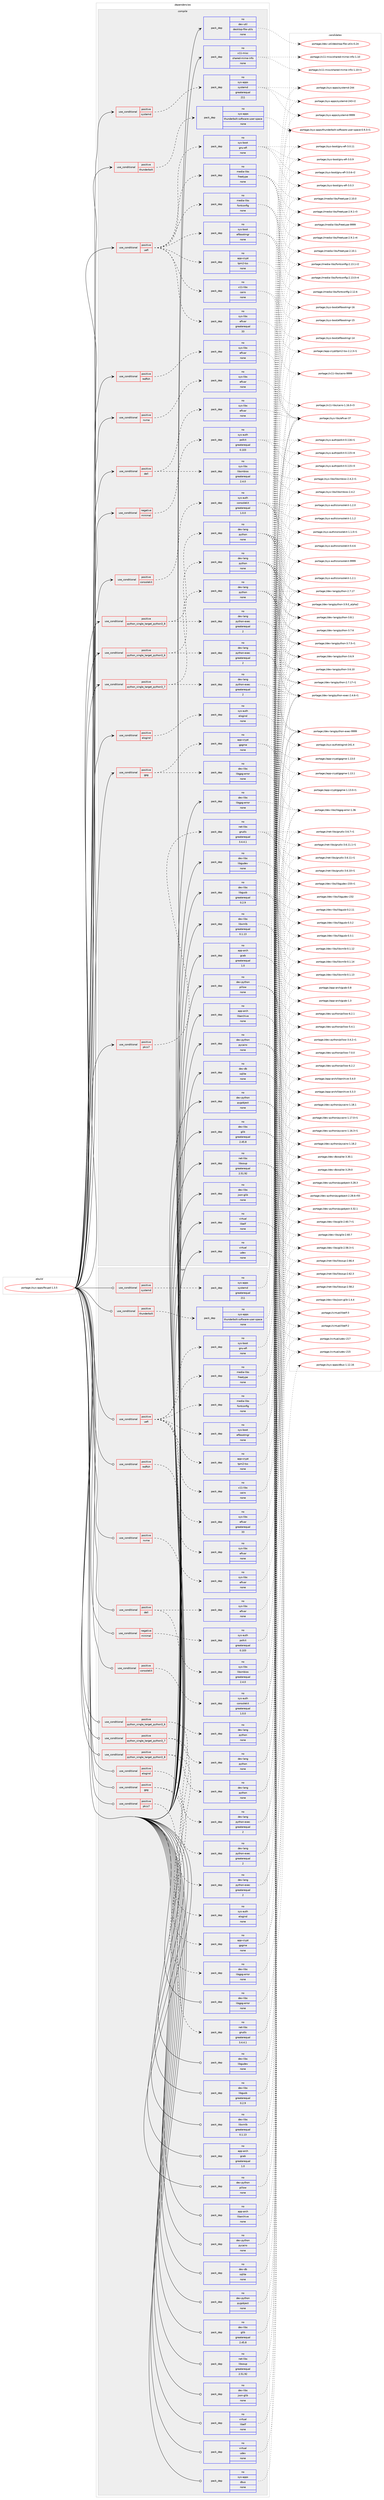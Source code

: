 digraph prolog {

# *************
# Graph options
# *************

newrank=true;
concentrate=true;
compound=true;
graph [rankdir=LR,fontname=Helvetica,fontsize=10,ranksep=1.5];#, ranksep=2.5, nodesep=0.2];
edge  [arrowhead=vee];
node  [fontname=Helvetica,fontsize=10];

# **********
# The ebuild
# **********

subgraph cluster_leftcol {
color=gray;
label=<<i>ebuild</i>>;
id [label="portage://sys-apps/fwupd-1.3.5", color=red, width=4, href="../sys-apps/fwupd-1.3.5.svg"];
}

# ****************
# The dependencies
# ****************

subgraph cluster_midcol {
color=gray;
label=<<i>dependencies</i>>;
subgraph cluster_compile {
fillcolor="#eeeeee";
style=filled;
label=<<i>compile</i>>;
subgraph cond14915 {
dependency72980 [label=<<TABLE BORDER="0" CELLBORDER="1" CELLSPACING="0" CELLPADDING="4"><TR><TD ROWSPAN="3" CELLPADDING="10">use_conditional</TD></TR><TR><TD>negative</TD></TR><TR><TD>minimal</TD></TR></TABLE>>, shape=none, color=red];
subgraph pack56546 {
dependency72981 [label=<<TABLE BORDER="0" CELLBORDER="1" CELLSPACING="0" CELLPADDING="4" WIDTH="220"><TR><TD ROWSPAN="6" CELLPADDING="30">pack_dep</TD></TR><TR><TD WIDTH="110">no</TD></TR><TR><TD>sys-auth</TD></TR><TR><TD>polkit</TD></TR><TR><TD>greaterequal</TD></TR><TR><TD>0.103</TD></TR></TABLE>>, shape=none, color=blue];
}
dependency72980:e -> dependency72981:w [weight=20,style="dashed",arrowhead="vee"];
}
id:e -> dependency72980:w [weight=20,style="solid",arrowhead="vee"];
subgraph cond14916 {
dependency72982 [label=<<TABLE BORDER="0" CELLBORDER="1" CELLSPACING="0" CELLPADDING="4"><TR><TD ROWSPAN="3" CELLPADDING="10">use_conditional</TD></TR><TR><TD>positive</TD></TR><TR><TD>consolekit</TD></TR></TABLE>>, shape=none, color=red];
subgraph pack56547 {
dependency72983 [label=<<TABLE BORDER="0" CELLBORDER="1" CELLSPACING="0" CELLPADDING="4" WIDTH="220"><TR><TD ROWSPAN="6" CELLPADDING="30">pack_dep</TD></TR><TR><TD WIDTH="110">no</TD></TR><TR><TD>sys-auth</TD></TR><TR><TD>consolekit</TD></TR><TR><TD>greaterequal</TD></TR><TR><TD>1.0.0</TD></TR></TABLE>>, shape=none, color=blue];
}
dependency72982:e -> dependency72983:w [weight=20,style="dashed",arrowhead="vee"];
}
id:e -> dependency72982:w [weight=20,style="solid",arrowhead="vee"];
subgraph cond14917 {
dependency72984 [label=<<TABLE BORDER="0" CELLBORDER="1" CELLSPACING="0" CELLPADDING="4"><TR><TD ROWSPAN="3" CELLPADDING="10">use_conditional</TD></TR><TR><TD>positive</TD></TR><TR><TD>dell</TD></TR></TABLE>>, shape=none, color=red];
subgraph pack56548 {
dependency72985 [label=<<TABLE BORDER="0" CELLBORDER="1" CELLSPACING="0" CELLPADDING="4" WIDTH="220"><TR><TD ROWSPAN="6" CELLPADDING="30">pack_dep</TD></TR><TR><TD WIDTH="110">no</TD></TR><TR><TD>sys-libs</TD></TR><TR><TD>efivar</TD></TR><TR><TD>none</TD></TR><TR><TD></TD></TR></TABLE>>, shape=none, color=blue];
}
dependency72984:e -> dependency72985:w [weight=20,style="dashed",arrowhead="vee"];
subgraph pack56549 {
dependency72986 [label=<<TABLE BORDER="0" CELLBORDER="1" CELLSPACING="0" CELLPADDING="4" WIDTH="220"><TR><TD ROWSPAN="6" CELLPADDING="30">pack_dep</TD></TR><TR><TD WIDTH="110">no</TD></TR><TR><TD>sys-libs</TD></TR><TR><TD>libsmbios</TD></TR><TR><TD>greaterequal</TD></TR><TR><TD>2.4.0</TD></TR></TABLE>>, shape=none, color=blue];
}
dependency72984:e -> dependency72986:w [weight=20,style="dashed",arrowhead="vee"];
}
id:e -> dependency72984:w [weight=20,style="solid",arrowhead="vee"];
subgraph cond14918 {
dependency72987 [label=<<TABLE BORDER="0" CELLBORDER="1" CELLSPACING="0" CELLPADDING="4"><TR><TD ROWSPAN="3" CELLPADDING="10">use_conditional</TD></TR><TR><TD>positive</TD></TR><TR><TD>elogind</TD></TR></TABLE>>, shape=none, color=red];
subgraph pack56550 {
dependency72988 [label=<<TABLE BORDER="0" CELLBORDER="1" CELLSPACING="0" CELLPADDING="4" WIDTH="220"><TR><TD ROWSPAN="6" CELLPADDING="30">pack_dep</TD></TR><TR><TD WIDTH="110">no</TD></TR><TR><TD>sys-auth</TD></TR><TR><TD>elogind</TD></TR><TR><TD>none</TD></TR><TR><TD></TD></TR></TABLE>>, shape=none, color=blue];
}
dependency72987:e -> dependency72988:w [weight=20,style="dashed",arrowhead="vee"];
}
id:e -> dependency72987:w [weight=20,style="solid",arrowhead="vee"];
subgraph cond14919 {
dependency72989 [label=<<TABLE BORDER="0" CELLBORDER="1" CELLSPACING="0" CELLPADDING="4"><TR><TD ROWSPAN="3" CELLPADDING="10">use_conditional</TD></TR><TR><TD>positive</TD></TR><TR><TD>gpg</TD></TR></TABLE>>, shape=none, color=red];
subgraph pack56551 {
dependency72990 [label=<<TABLE BORDER="0" CELLBORDER="1" CELLSPACING="0" CELLPADDING="4" WIDTH="220"><TR><TD ROWSPAN="6" CELLPADDING="30">pack_dep</TD></TR><TR><TD WIDTH="110">no</TD></TR><TR><TD>app-crypt</TD></TR><TR><TD>gpgme</TD></TR><TR><TD>none</TD></TR><TR><TD></TD></TR></TABLE>>, shape=none, color=blue];
}
dependency72989:e -> dependency72990:w [weight=20,style="dashed",arrowhead="vee"];
subgraph pack56552 {
dependency72991 [label=<<TABLE BORDER="0" CELLBORDER="1" CELLSPACING="0" CELLPADDING="4" WIDTH="220"><TR><TD ROWSPAN="6" CELLPADDING="30">pack_dep</TD></TR><TR><TD WIDTH="110">no</TD></TR><TR><TD>dev-libs</TD></TR><TR><TD>libgpg-error</TD></TR><TR><TD>none</TD></TR><TR><TD></TD></TR></TABLE>>, shape=none, color=blue];
}
dependency72989:e -> dependency72991:w [weight=20,style="dashed",arrowhead="vee"];
}
id:e -> dependency72989:w [weight=20,style="solid",arrowhead="vee"];
subgraph cond14920 {
dependency72992 [label=<<TABLE BORDER="0" CELLBORDER="1" CELLSPACING="0" CELLPADDING="4"><TR><TD ROWSPAN="3" CELLPADDING="10">use_conditional</TD></TR><TR><TD>positive</TD></TR><TR><TD>nvme</TD></TR></TABLE>>, shape=none, color=red];
subgraph pack56553 {
dependency72993 [label=<<TABLE BORDER="0" CELLBORDER="1" CELLSPACING="0" CELLPADDING="4" WIDTH="220"><TR><TD ROWSPAN="6" CELLPADDING="30">pack_dep</TD></TR><TR><TD WIDTH="110">no</TD></TR><TR><TD>sys-libs</TD></TR><TR><TD>efivar</TD></TR><TR><TD>none</TD></TR><TR><TD></TD></TR></TABLE>>, shape=none, color=blue];
}
dependency72992:e -> dependency72993:w [weight=20,style="dashed",arrowhead="vee"];
}
id:e -> dependency72992:w [weight=20,style="solid",arrowhead="vee"];
subgraph cond14921 {
dependency72994 [label=<<TABLE BORDER="0" CELLBORDER="1" CELLSPACING="0" CELLPADDING="4"><TR><TD ROWSPAN="3" CELLPADDING="10">use_conditional</TD></TR><TR><TD>positive</TD></TR><TR><TD>pkcs7</TD></TR></TABLE>>, shape=none, color=red];
subgraph pack56554 {
dependency72995 [label=<<TABLE BORDER="0" CELLBORDER="1" CELLSPACING="0" CELLPADDING="4" WIDTH="220"><TR><TD ROWSPAN="6" CELLPADDING="30">pack_dep</TD></TR><TR><TD WIDTH="110">no</TD></TR><TR><TD>net-libs</TD></TR><TR><TD>gnutls</TD></TR><TR><TD>greaterequal</TD></TR><TR><TD>3.4.4.1</TD></TR></TABLE>>, shape=none, color=blue];
}
dependency72994:e -> dependency72995:w [weight=20,style="dashed",arrowhead="vee"];
}
id:e -> dependency72994:w [weight=20,style="solid",arrowhead="vee"];
subgraph cond14922 {
dependency72996 [label=<<TABLE BORDER="0" CELLBORDER="1" CELLSPACING="0" CELLPADDING="4"><TR><TD ROWSPAN="3" CELLPADDING="10">use_conditional</TD></TR><TR><TD>positive</TD></TR><TR><TD>python_single_target_python3_6</TD></TR></TABLE>>, shape=none, color=red];
subgraph pack56555 {
dependency72997 [label=<<TABLE BORDER="0" CELLBORDER="1" CELLSPACING="0" CELLPADDING="4" WIDTH="220"><TR><TD ROWSPAN="6" CELLPADDING="30">pack_dep</TD></TR><TR><TD WIDTH="110">no</TD></TR><TR><TD>dev-lang</TD></TR><TR><TD>python</TD></TR><TR><TD>none</TD></TR><TR><TD></TD></TR></TABLE>>, shape=none, color=blue];
}
dependency72996:e -> dependency72997:w [weight=20,style="dashed",arrowhead="vee"];
subgraph pack56556 {
dependency72998 [label=<<TABLE BORDER="0" CELLBORDER="1" CELLSPACING="0" CELLPADDING="4" WIDTH="220"><TR><TD ROWSPAN="6" CELLPADDING="30">pack_dep</TD></TR><TR><TD WIDTH="110">no</TD></TR><TR><TD>dev-lang</TD></TR><TR><TD>python-exec</TD></TR><TR><TD>greaterequal</TD></TR><TR><TD>2</TD></TR></TABLE>>, shape=none, color=blue];
}
dependency72996:e -> dependency72998:w [weight=20,style="dashed",arrowhead="vee"];
}
id:e -> dependency72996:w [weight=20,style="solid",arrowhead="vee"];
subgraph cond14923 {
dependency72999 [label=<<TABLE BORDER="0" CELLBORDER="1" CELLSPACING="0" CELLPADDING="4"><TR><TD ROWSPAN="3" CELLPADDING="10">use_conditional</TD></TR><TR><TD>positive</TD></TR><TR><TD>python_single_target_python3_7</TD></TR></TABLE>>, shape=none, color=red];
subgraph pack56557 {
dependency73000 [label=<<TABLE BORDER="0" CELLBORDER="1" CELLSPACING="0" CELLPADDING="4" WIDTH="220"><TR><TD ROWSPAN="6" CELLPADDING="30">pack_dep</TD></TR><TR><TD WIDTH="110">no</TD></TR><TR><TD>dev-lang</TD></TR><TR><TD>python</TD></TR><TR><TD>none</TD></TR><TR><TD></TD></TR></TABLE>>, shape=none, color=blue];
}
dependency72999:e -> dependency73000:w [weight=20,style="dashed",arrowhead="vee"];
subgraph pack56558 {
dependency73001 [label=<<TABLE BORDER="0" CELLBORDER="1" CELLSPACING="0" CELLPADDING="4" WIDTH="220"><TR><TD ROWSPAN="6" CELLPADDING="30">pack_dep</TD></TR><TR><TD WIDTH="110">no</TD></TR><TR><TD>dev-lang</TD></TR><TR><TD>python-exec</TD></TR><TR><TD>greaterequal</TD></TR><TR><TD>2</TD></TR></TABLE>>, shape=none, color=blue];
}
dependency72999:e -> dependency73001:w [weight=20,style="dashed",arrowhead="vee"];
}
id:e -> dependency72999:w [weight=20,style="solid",arrowhead="vee"];
subgraph cond14924 {
dependency73002 [label=<<TABLE BORDER="0" CELLBORDER="1" CELLSPACING="0" CELLPADDING="4"><TR><TD ROWSPAN="3" CELLPADDING="10">use_conditional</TD></TR><TR><TD>positive</TD></TR><TR><TD>python_single_target_python3_8</TD></TR></TABLE>>, shape=none, color=red];
subgraph pack56559 {
dependency73003 [label=<<TABLE BORDER="0" CELLBORDER="1" CELLSPACING="0" CELLPADDING="4" WIDTH="220"><TR><TD ROWSPAN="6" CELLPADDING="30">pack_dep</TD></TR><TR><TD WIDTH="110">no</TD></TR><TR><TD>dev-lang</TD></TR><TR><TD>python</TD></TR><TR><TD>none</TD></TR><TR><TD></TD></TR></TABLE>>, shape=none, color=blue];
}
dependency73002:e -> dependency73003:w [weight=20,style="dashed",arrowhead="vee"];
subgraph pack56560 {
dependency73004 [label=<<TABLE BORDER="0" CELLBORDER="1" CELLSPACING="0" CELLPADDING="4" WIDTH="220"><TR><TD ROWSPAN="6" CELLPADDING="30">pack_dep</TD></TR><TR><TD WIDTH="110">no</TD></TR><TR><TD>dev-lang</TD></TR><TR><TD>python-exec</TD></TR><TR><TD>greaterequal</TD></TR><TR><TD>2</TD></TR></TABLE>>, shape=none, color=blue];
}
dependency73002:e -> dependency73004:w [weight=20,style="dashed",arrowhead="vee"];
}
id:e -> dependency73002:w [weight=20,style="solid",arrowhead="vee"];
subgraph cond14925 {
dependency73005 [label=<<TABLE BORDER="0" CELLBORDER="1" CELLSPACING="0" CELLPADDING="4"><TR><TD ROWSPAN="3" CELLPADDING="10">use_conditional</TD></TR><TR><TD>positive</TD></TR><TR><TD>redfish</TD></TR></TABLE>>, shape=none, color=red];
subgraph pack56561 {
dependency73006 [label=<<TABLE BORDER="0" CELLBORDER="1" CELLSPACING="0" CELLPADDING="4" WIDTH="220"><TR><TD ROWSPAN="6" CELLPADDING="30">pack_dep</TD></TR><TR><TD WIDTH="110">no</TD></TR><TR><TD>sys-libs</TD></TR><TR><TD>efivar</TD></TR><TR><TD>none</TD></TR><TR><TD></TD></TR></TABLE>>, shape=none, color=blue];
}
dependency73005:e -> dependency73006:w [weight=20,style="dashed",arrowhead="vee"];
}
id:e -> dependency73005:w [weight=20,style="solid",arrowhead="vee"];
subgraph cond14926 {
dependency73007 [label=<<TABLE BORDER="0" CELLBORDER="1" CELLSPACING="0" CELLPADDING="4"><TR><TD ROWSPAN="3" CELLPADDING="10">use_conditional</TD></TR><TR><TD>positive</TD></TR><TR><TD>systemd</TD></TR></TABLE>>, shape=none, color=red];
subgraph pack56562 {
dependency73008 [label=<<TABLE BORDER="0" CELLBORDER="1" CELLSPACING="0" CELLPADDING="4" WIDTH="220"><TR><TD ROWSPAN="6" CELLPADDING="30">pack_dep</TD></TR><TR><TD WIDTH="110">no</TD></TR><TR><TD>sys-apps</TD></TR><TR><TD>systemd</TD></TR><TR><TD>greaterequal</TD></TR><TR><TD>211</TD></TR></TABLE>>, shape=none, color=blue];
}
dependency73007:e -> dependency73008:w [weight=20,style="dashed",arrowhead="vee"];
}
id:e -> dependency73007:w [weight=20,style="solid",arrowhead="vee"];
subgraph cond14927 {
dependency73009 [label=<<TABLE BORDER="0" CELLBORDER="1" CELLSPACING="0" CELLPADDING="4"><TR><TD ROWSPAN="3" CELLPADDING="10">use_conditional</TD></TR><TR><TD>positive</TD></TR><TR><TD>thunderbolt</TD></TR></TABLE>>, shape=none, color=red];
subgraph pack56563 {
dependency73010 [label=<<TABLE BORDER="0" CELLBORDER="1" CELLSPACING="0" CELLPADDING="4" WIDTH="220"><TR><TD ROWSPAN="6" CELLPADDING="30">pack_dep</TD></TR><TR><TD WIDTH="110">no</TD></TR><TR><TD>sys-apps</TD></TR><TR><TD>thunderbolt-software-user-space</TD></TR><TR><TD>none</TD></TR><TR><TD></TD></TR></TABLE>>, shape=none, color=blue];
}
dependency73009:e -> dependency73010:w [weight=20,style="dashed",arrowhead="vee"];
}
id:e -> dependency73009:w [weight=20,style="solid",arrowhead="vee"];
subgraph cond14928 {
dependency73011 [label=<<TABLE BORDER="0" CELLBORDER="1" CELLSPACING="0" CELLPADDING="4"><TR><TD ROWSPAN="3" CELLPADDING="10">use_conditional</TD></TR><TR><TD>positive</TD></TR><TR><TD>uefi</TD></TR></TABLE>>, shape=none, color=red];
subgraph pack56564 {
dependency73012 [label=<<TABLE BORDER="0" CELLBORDER="1" CELLSPACING="0" CELLPADDING="4" WIDTH="220"><TR><TD ROWSPAN="6" CELLPADDING="30">pack_dep</TD></TR><TR><TD WIDTH="110">no</TD></TR><TR><TD>app-crypt</TD></TR><TR><TD>tpm2-tss</TD></TR><TR><TD>none</TD></TR><TR><TD></TD></TR></TABLE>>, shape=none, color=blue];
}
dependency73011:e -> dependency73012:w [weight=20,style="dashed",arrowhead="vee"];
subgraph pack56565 {
dependency73013 [label=<<TABLE BORDER="0" CELLBORDER="1" CELLSPACING="0" CELLPADDING="4" WIDTH="220"><TR><TD ROWSPAN="6" CELLPADDING="30">pack_dep</TD></TR><TR><TD WIDTH="110">no</TD></TR><TR><TD>media-libs</TD></TR><TR><TD>fontconfig</TD></TR><TR><TD>none</TD></TR><TR><TD></TD></TR></TABLE>>, shape=none, color=blue];
}
dependency73011:e -> dependency73013:w [weight=20,style="dashed",arrowhead="vee"];
subgraph pack56566 {
dependency73014 [label=<<TABLE BORDER="0" CELLBORDER="1" CELLSPACING="0" CELLPADDING="4" WIDTH="220"><TR><TD ROWSPAN="6" CELLPADDING="30">pack_dep</TD></TR><TR><TD WIDTH="110">no</TD></TR><TR><TD>media-libs</TD></TR><TR><TD>freetype</TD></TR><TR><TD>none</TD></TR><TR><TD></TD></TR></TABLE>>, shape=none, color=blue];
}
dependency73011:e -> dependency73014:w [weight=20,style="dashed",arrowhead="vee"];
subgraph pack56567 {
dependency73015 [label=<<TABLE BORDER="0" CELLBORDER="1" CELLSPACING="0" CELLPADDING="4" WIDTH="220"><TR><TD ROWSPAN="6" CELLPADDING="30">pack_dep</TD></TR><TR><TD WIDTH="110">no</TD></TR><TR><TD>sys-boot</TD></TR><TR><TD>gnu-efi</TD></TR><TR><TD>none</TD></TR><TR><TD></TD></TR></TABLE>>, shape=none, color=blue];
}
dependency73011:e -> dependency73015:w [weight=20,style="dashed",arrowhead="vee"];
subgraph pack56568 {
dependency73016 [label=<<TABLE BORDER="0" CELLBORDER="1" CELLSPACING="0" CELLPADDING="4" WIDTH="220"><TR><TD ROWSPAN="6" CELLPADDING="30">pack_dep</TD></TR><TR><TD WIDTH="110">no</TD></TR><TR><TD>sys-boot</TD></TR><TR><TD>efibootmgr</TD></TR><TR><TD>none</TD></TR><TR><TD></TD></TR></TABLE>>, shape=none, color=blue];
}
dependency73011:e -> dependency73016:w [weight=20,style="dashed",arrowhead="vee"];
subgraph pack56569 {
dependency73017 [label=<<TABLE BORDER="0" CELLBORDER="1" CELLSPACING="0" CELLPADDING="4" WIDTH="220"><TR><TD ROWSPAN="6" CELLPADDING="30">pack_dep</TD></TR><TR><TD WIDTH="110">no</TD></TR><TR><TD>sys-libs</TD></TR><TR><TD>efivar</TD></TR><TR><TD>greaterequal</TD></TR><TR><TD>33</TD></TR></TABLE>>, shape=none, color=blue];
}
dependency73011:e -> dependency73017:w [weight=20,style="dashed",arrowhead="vee"];
subgraph pack56570 {
dependency73018 [label=<<TABLE BORDER="0" CELLBORDER="1" CELLSPACING="0" CELLPADDING="4" WIDTH="220"><TR><TD ROWSPAN="6" CELLPADDING="30">pack_dep</TD></TR><TR><TD WIDTH="110">no</TD></TR><TR><TD>x11-libs</TD></TR><TR><TD>cairo</TD></TR><TR><TD>none</TD></TR><TR><TD></TD></TR></TABLE>>, shape=none, color=blue];
}
dependency73011:e -> dependency73018:w [weight=20,style="dashed",arrowhead="vee"];
}
id:e -> dependency73011:w [weight=20,style="solid",arrowhead="vee"];
subgraph pack56571 {
dependency73019 [label=<<TABLE BORDER="0" CELLBORDER="1" CELLSPACING="0" CELLPADDING="4" WIDTH="220"><TR><TD ROWSPAN="6" CELLPADDING="30">pack_dep</TD></TR><TR><TD WIDTH="110">no</TD></TR><TR><TD>app-arch</TD></TR><TR><TD>gcab</TD></TR><TR><TD>greaterequal</TD></TR><TR><TD>1.0</TD></TR></TABLE>>, shape=none, color=blue];
}
id:e -> dependency73019:w [weight=20,style="solid",arrowhead="vee"];
subgraph pack56572 {
dependency73020 [label=<<TABLE BORDER="0" CELLBORDER="1" CELLSPACING="0" CELLPADDING="4" WIDTH="220"><TR><TD ROWSPAN="6" CELLPADDING="30">pack_dep</TD></TR><TR><TD WIDTH="110">no</TD></TR><TR><TD>app-arch</TD></TR><TR><TD>libarchive</TD></TR><TR><TD>none</TD></TR><TR><TD></TD></TR></TABLE>>, shape=none, color=blue];
}
id:e -> dependency73020:w [weight=20,style="solid",arrowhead="vee"];
subgraph pack56573 {
dependency73021 [label=<<TABLE BORDER="0" CELLBORDER="1" CELLSPACING="0" CELLPADDING="4" WIDTH="220"><TR><TD ROWSPAN="6" CELLPADDING="30">pack_dep</TD></TR><TR><TD WIDTH="110">no</TD></TR><TR><TD>dev-db</TD></TR><TR><TD>sqlite</TD></TR><TR><TD>none</TD></TR><TR><TD></TD></TR></TABLE>>, shape=none, color=blue];
}
id:e -> dependency73021:w [weight=20,style="solid",arrowhead="vee"];
subgraph pack56574 {
dependency73022 [label=<<TABLE BORDER="0" CELLBORDER="1" CELLSPACING="0" CELLPADDING="4" WIDTH="220"><TR><TD ROWSPAN="6" CELLPADDING="30">pack_dep</TD></TR><TR><TD WIDTH="110">no</TD></TR><TR><TD>dev-libs</TD></TR><TR><TD>glib</TD></TR><TR><TD>greaterequal</TD></TR><TR><TD>2.45.8</TD></TR></TABLE>>, shape=none, color=blue];
}
id:e -> dependency73022:w [weight=20,style="solid",arrowhead="vee"];
subgraph pack56575 {
dependency73023 [label=<<TABLE BORDER="0" CELLBORDER="1" CELLSPACING="0" CELLPADDING="4" WIDTH="220"><TR><TD ROWSPAN="6" CELLPADDING="30">pack_dep</TD></TR><TR><TD WIDTH="110">no</TD></TR><TR><TD>dev-libs</TD></TR><TR><TD>json-glib</TD></TR><TR><TD>none</TD></TR><TR><TD></TD></TR></TABLE>>, shape=none, color=blue];
}
id:e -> dependency73023:w [weight=20,style="solid",arrowhead="vee"];
subgraph pack56576 {
dependency73024 [label=<<TABLE BORDER="0" CELLBORDER="1" CELLSPACING="0" CELLPADDING="4" WIDTH="220"><TR><TD ROWSPAN="6" CELLPADDING="30">pack_dep</TD></TR><TR><TD WIDTH="110">no</TD></TR><TR><TD>dev-libs</TD></TR><TR><TD>libgpg-error</TD></TR><TR><TD>none</TD></TR><TR><TD></TD></TR></TABLE>>, shape=none, color=blue];
}
id:e -> dependency73024:w [weight=20,style="solid",arrowhead="vee"];
subgraph pack56577 {
dependency73025 [label=<<TABLE BORDER="0" CELLBORDER="1" CELLSPACING="0" CELLPADDING="4" WIDTH="220"><TR><TD ROWSPAN="6" CELLPADDING="30">pack_dep</TD></TR><TR><TD WIDTH="110">no</TD></TR><TR><TD>dev-libs</TD></TR><TR><TD>libgudev</TD></TR><TR><TD>none</TD></TR><TR><TD></TD></TR></TABLE>>, shape=none, color=blue];
}
id:e -> dependency73025:w [weight=20,style="solid",arrowhead="vee"];
subgraph pack56578 {
dependency73026 [label=<<TABLE BORDER="0" CELLBORDER="1" CELLSPACING="0" CELLPADDING="4" WIDTH="220"><TR><TD ROWSPAN="6" CELLPADDING="30">pack_dep</TD></TR><TR><TD WIDTH="110">no</TD></TR><TR><TD>dev-libs</TD></TR><TR><TD>libgusb</TD></TR><TR><TD>greaterequal</TD></TR><TR><TD>0.2.9</TD></TR></TABLE>>, shape=none, color=blue];
}
id:e -> dependency73026:w [weight=20,style="solid",arrowhead="vee"];
subgraph pack56579 {
dependency73027 [label=<<TABLE BORDER="0" CELLBORDER="1" CELLSPACING="0" CELLPADDING="4" WIDTH="220"><TR><TD ROWSPAN="6" CELLPADDING="30">pack_dep</TD></TR><TR><TD WIDTH="110">no</TD></TR><TR><TD>dev-libs</TD></TR><TR><TD>libxmlb</TD></TR><TR><TD>greaterequal</TD></TR><TR><TD>0.1.13</TD></TR></TABLE>>, shape=none, color=blue];
}
id:e -> dependency73027:w [weight=20,style="solid",arrowhead="vee"];
subgraph pack56580 {
dependency73028 [label=<<TABLE BORDER="0" CELLBORDER="1" CELLSPACING="0" CELLPADDING="4" WIDTH="220"><TR><TD ROWSPAN="6" CELLPADDING="30">pack_dep</TD></TR><TR><TD WIDTH="110">no</TD></TR><TR><TD>dev-python</TD></TR><TR><TD>pillow</TD></TR><TR><TD>none</TD></TR><TR><TD></TD></TR></TABLE>>, shape=none, color=blue];
}
id:e -> dependency73028:w [weight=20,style="solid",arrowhead="vee"];
subgraph pack56581 {
dependency73029 [label=<<TABLE BORDER="0" CELLBORDER="1" CELLSPACING="0" CELLPADDING="4" WIDTH="220"><TR><TD ROWSPAN="6" CELLPADDING="30">pack_dep</TD></TR><TR><TD WIDTH="110">no</TD></TR><TR><TD>dev-python</TD></TR><TR><TD>pycairo</TD></TR><TR><TD>none</TD></TR><TR><TD></TD></TR></TABLE>>, shape=none, color=blue];
}
id:e -> dependency73029:w [weight=20,style="solid",arrowhead="vee"];
subgraph pack56582 {
dependency73030 [label=<<TABLE BORDER="0" CELLBORDER="1" CELLSPACING="0" CELLPADDING="4" WIDTH="220"><TR><TD ROWSPAN="6" CELLPADDING="30">pack_dep</TD></TR><TR><TD WIDTH="110">no</TD></TR><TR><TD>dev-python</TD></TR><TR><TD>pygobject</TD></TR><TR><TD>none</TD></TR><TR><TD></TD></TR></TABLE>>, shape=none, color=blue];
}
id:e -> dependency73030:w [weight=20,style="solid",arrowhead="vee"];
subgraph pack56583 {
dependency73031 [label=<<TABLE BORDER="0" CELLBORDER="1" CELLSPACING="0" CELLPADDING="4" WIDTH="220"><TR><TD ROWSPAN="6" CELLPADDING="30">pack_dep</TD></TR><TR><TD WIDTH="110">no</TD></TR><TR><TD>dev-util</TD></TR><TR><TD>desktop-file-utils</TD></TR><TR><TD>none</TD></TR><TR><TD></TD></TR></TABLE>>, shape=none, color=blue];
}
id:e -> dependency73031:w [weight=20,style="solid",arrowhead="vee"];
subgraph pack56584 {
dependency73032 [label=<<TABLE BORDER="0" CELLBORDER="1" CELLSPACING="0" CELLPADDING="4" WIDTH="220"><TR><TD ROWSPAN="6" CELLPADDING="30">pack_dep</TD></TR><TR><TD WIDTH="110">no</TD></TR><TR><TD>net-libs</TD></TR><TR><TD>libsoup</TD></TR><TR><TD>greaterequal</TD></TR><TR><TD>2.51.92</TD></TR></TABLE>>, shape=none, color=blue];
}
id:e -> dependency73032:w [weight=20,style="solid",arrowhead="vee"];
subgraph pack56585 {
dependency73033 [label=<<TABLE BORDER="0" CELLBORDER="1" CELLSPACING="0" CELLPADDING="4" WIDTH="220"><TR><TD ROWSPAN="6" CELLPADDING="30">pack_dep</TD></TR><TR><TD WIDTH="110">no</TD></TR><TR><TD>virtual</TD></TR><TR><TD>libelf</TD></TR><TR><TD>none</TD></TR><TR><TD></TD></TR></TABLE>>, shape=none, color=blue];
}
id:e -> dependency73033:w [weight=20,style="solid",arrowhead="vee"];
subgraph pack56586 {
dependency73034 [label=<<TABLE BORDER="0" CELLBORDER="1" CELLSPACING="0" CELLPADDING="4" WIDTH="220"><TR><TD ROWSPAN="6" CELLPADDING="30">pack_dep</TD></TR><TR><TD WIDTH="110">no</TD></TR><TR><TD>virtual</TD></TR><TR><TD>udev</TD></TR><TR><TD>none</TD></TR><TR><TD></TD></TR></TABLE>>, shape=none, color=blue];
}
id:e -> dependency73034:w [weight=20,style="solid",arrowhead="vee"];
subgraph pack56587 {
dependency73035 [label=<<TABLE BORDER="0" CELLBORDER="1" CELLSPACING="0" CELLPADDING="4" WIDTH="220"><TR><TD ROWSPAN="6" CELLPADDING="30">pack_dep</TD></TR><TR><TD WIDTH="110">no</TD></TR><TR><TD>x11-misc</TD></TR><TR><TD>shared-mime-info</TD></TR><TR><TD>none</TD></TR><TR><TD></TD></TR></TABLE>>, shape=none, color=blue];
}
id:e -> dependency73035:w [weight=20,style="solid",arrowhead="vee"];
}
subgraph cluster_compileandrun {
fillcolor="#eeeeee";
style=filled;
label=<<i>compile and run</i>>;
}
subgraph cluster_run {
fillcolor="#eeeeee";
style=filled;
label=<<i>run</i>>;
subgraph cond14929 {
dependency73036 [label=<<TABLE BORDER="0" CELLBORDER="1" CELLSPACING="0" CELLPADDING="4"><TR><TD ROWSPAN="3" CELLPADDING="10">use_conditional</TD></TR><TR><TD>negative</TD></TR><TR><TD>minimal</TD></TR></TABLE>>, shape=none, color=red];
subgraph pack56588 {
dependency73037 [label=<<TABLE BORDER="0" CELLBORDER="1" CELLSPACING="0" CELLPADDING="4" WIDTH="220"><TR><TD ROWSPAN="6" CELLPADDING="30">pack_dep</TD></TR><TR><TD WIDTH="110">no</TD></TR><TR><TD>sys-auth</TD></TR><TR><TD>polkit</TD></TR><TR><TD>greaterequal</TD></TR><TR><TD>0.103</TD></TR></TABLE>>, shape=none, color=blue];
}
dependency73036:e -> dependency73037:w [weight=20,style="dashed",arrowhead="vee"];
}
id:e -> dependency73036:w [weight=20,style="solid",arrowhead="odot"];
subgraph cond14930 {
dependency73038 [label=<<TABLE BORDER="0" CELLBORDER="1" CELLSPACING="0" CELLPADDING="4"><TR><TD ROWSPAN="3" CELLPADDING="10">use_conditional</TD></TR><TR><TD>positive</TD></TR><TR><TD>consolekit</TD></TR></TABLE>>, shape=none, color=red];
subgraph pack56589 {
dependency73039 [label=<<TABLE BORDER="0" CELLBORDER="1" CELLSPACING="0" CELLPADDING="4" WIDTH="220"><TR><TD ROWSPAN="6" CELLPADDING="30">pack_dep</TD></TR><TR><TD WIDTH="110">no</TD></TR><TR><TD>sys-auth</TD></TR><TR><TD>consolekit</TD></TR><TR><TD>greaterequal</TD></TR><TR><TD>1.0.0</TD></TR></TABLE>>, shape=none, color=blue];
}
dependency73038:e -> dependency73039:w [weight=20,style="dashed",arrowhead="vee"];
}
id:e -> dependency73038:w [weight=20,style="solid",arrowhead="odot"];
subgraph cond14931 {
dependency73040 [label=<<TABLE BORDER="0" CELLBORDER="1" CELLSPACING="0" CELLPADDING="4"><TR><TD ROWSPAN="3" CELLPADDING="10">use_conditional</TD></TR><TR><TD>positive</TD></TR><TR><TD>dell</TD></TR></TABLE>>, shape=none, color=red];
subgraph pack56590 {
dependency73041 [label=<<TABLE BORDER="0" CELLBORDER="1" CELLSPACING="0" CELLPADDING="4" WIDTH="220"><TR><TD ROWSPAN="6" CELLPADDING="30">pack_dep</TD></TR><TR><TD WIDTH="110">no</TD></TR><TR><TD>sys-libs</TD></TR><TR><TD>efivar</TD></TR><TR><TD>none</TD></TR><TR><TD></TD></TR></TABLE>>, shape=none, color=blue];
}
dependency73040:e -> dependency73041:w [weight=20,style="dashed",arrowhead="vee"];
subgraph pack56591 {
dependency73042 [label=<<TABLE BORDER="0" CELLBORDER="1" CELLSPACING="0" CELLPADDING="4" WIDTH="220"><TR><TD ROWSPAN="6" CELLPADDING="30">pack_dep</TD></TR><TR><TD WIDTH="110">no</TD></TR><TR><TD>sys-libs</TD></TR><TR><TD>libsmbios</TD></TR><TR><TD>greaterequal</TD></TR><TR><TD>2.4.0</TD></TR></TABLE>>, shape=none, color=blue];
}
dependency73040:e -> dependency73042:w [weight=20,style="dashed",arrowhead="vee"];
}
id:e -> dependency73040:w [weight=20,style="solid",arrowhead="odot"];
subgraph cond14932 {
dependency73043 [label=<<TABLE BORDER="0" CELLBORDER="1" CELLSPACING="0" CELLPADDING="4"><TR><TD ROWSPAN="3" CELLPADDING="10">use_conditional</TD></TR><TR><TD>positive</TD></TR><TR><TD>elogind</TD></TR></TABLE>>, shape=none, color=red];
subgraph pack56592 {
dependency73044 [label=<<TABLE BORDER="0" CELLBORDER="1" CELLSPACING="0" CELLPADDING="4" WIDTH="220"><TR><TD ROWSPAN="6" CELLPADDING="30">pack_dep</TD></TR><TR><TD WIDTH="110">no</TD></TR><TR><TD>sys-auth</TD></TR><TR><TD>elogind</TD></TR><TR><TD>none</TD></TR><TR><TD></TD></TR></TABLE>>, shape=none, color=blue];
}
dependency73043:e -> dependency73044:w [weight=20,style="dashed",arrowhead="vee"];
}
id:e -> dependency73043:w [weight=20,style="solid",arrowhead="odot"];
subgraph cond14933 {
dependency73045 [label=<<TABLE BORDER="0" CELLBORDER="1" CELLSPACING="0" CELLPADDING="4"><TR><TD ROWSPAN="3" CELLPADDING="10">use_conditional</TD></TR><TR><TD>positive</TD></TR><TR><TD>gpg</TD></TR></TABLE>>, shape=none, color=red];
subgraph pack56593 {
dependency73046 [label=<<TABLE BORDER="0" CELLBORDER="1" CELLSPACING="0" CELLPADDING="4" WIDTH="220"><TR><TD ROWSPAN="6" CELLPADDING="30">pack_dep</TD></TR><TR><TD WIDTH="110">no</TD></TR><TR><TD>app-crypt</TD></TR><TR><TD>gpgme</TD></TR><TR><TD>none</TD></TR><TR><TD></TD></TR></TABLE>>, shape=none, color=blue];
}
dependency73045:e -> dependency73046:w [weight=20,style="dashed",arrowhead="vee"];
subgraph pack56594 {
dependency73047 [label=<<TABLE BORDER="0" CELLBORDER="1" CELLSPACING="0" CELLPADDING="4" WIDTH="220"><TR><TD ROWSPAN="6" CELLPADDING="30">pack_dep</TD></TR><TR><TD WIDTH="110">no</TD></TR><TR><TD>dev-libs</TD></TR><TR><TD>libgpg-error</TD></TR><TR><TD>none</TD></TR><TR><TD></TD></TR></TABLE>>, shape=none, color=blue];
}
dependency73045:e -> dependency73047:w [weight=20,style="dashed",arrowhead="vee"];
}
id:e -> dependency73045:w [weight=20,style="solid",arrowhead="odot"];
subgraph cond14934 {
dependency73048 [label=<<TABLE BORDER="0" CELLBORDER="1" CELLSPACING="0" CELLPADDING="4"><TR><TD ROWSPAN="3" CELLPADDING="10">use_conditional</TD></TR><TR><TD>positive</TD></TR><TR><TD>nvme</TD></TR></TABLE>>, shape=none, color=red];
subgraph pack56595 {
dependency73049 [label=<<TABLE BORDER="0" CELLBORDER="1" CELLSPACING="0" CELLPADDING="4" WIDTH="220"><TR><TD ROWSPAN="6" CELLPADDING="30">pack_dep</TD></TR><TR><TD WIDTH="110">no</TD></TR><TR><TD>sys-libs</TD></TR><TR><TD>efivar</TD></TR><TR><TD>none</TD></TR><TR><TD></TD></TR></TABLE>>, shape=none, color=blue];
}
dependency73048:e -> dependency73049:w [weight=20,style="dashed",arrowhead="vee"];
}
id:e -> dependency73048:w [weight=20,style="solid",arrowhead="odot"];
subgraph cond14935 {
dependency73050 [label=<<TABLE BORDER="0" CELLBORDER="1" CELLSPACING="0" CELLPADDING="4"><TR><TD ROWSPAN="3" CELLPADDING="10">use_conditional</TD></TR><TR><TD>positive</TD></TR><TR><TD>pkcs7</TD></TR></TABLE>>, shape=none, color=red];
subgraph pack56596 {
dependency73051 [label=<<TABLE BORDER="0" CELLBORDER="1" CELLSPACING="0" CELLPADDING="4" WIDTH="220"><TR><TD ROWSPAN="6" CELLPADDING="30">pack_dep</TD></TR><TR><TD WIDTH="110">no</TD></TR><TR><TD>net-libs</TD></TR><TR><TD>gnutls</TD></TR><TR><TD>greaterequal</TD></TR><TR><TD>3.4.4.1</TD></TR></TABLE>>, shape=none, color=blue];
}
dependency73050:e -> dependency73051:w [weight=20,style="dashed",arrowhead="vee"];
}
id:e -> dependency73050:w [weight=20,style="solid",arrowhead="odot"];
subgraph cond14936 {
dependency73052 [label=<<TABLE BORDER="0" CELLBORDER="1" CELLSPACING="0" CELLPADDING="4"><TR><TD ROWSPAN="3" CELLPADDING="10">use_conditional</TD></TR><TR><TD>positive</TD></TR><TR><TD>python_single_target_python3_6</TD></TR></TABLE>>, shape=none, color=red];
subgraph pack56597 {
dependency73053 [label=<<TABLE BORDER="0" CELLBORDER="1" CELLSPACING="0" CELLPADDING="4" WIDTH="220"><TR><TD ROWSPAN="6" CELLPADDING="30">pack_dep</TD></TR><TR><TD WIDTH="110">no</TD></TR><TR><TD>dev-lang</TD></TR><TR><TD>python</TD></TR><TR><TD>none</TD></TR><TR><TD></TD></TR></TABLE>>, shape=none, color=blue];
}
dependency73052:e -> dependency73053:w [weight=20,style="dashed",arrowhead="vee"];
subgraph pack56598 {
dependency73054 [label=<<TABLE BORDER="0" CELLBORDER="1" CELLSPACING="0" CELLPADDING="4" WIDTH="220"><TR><TD ROWSPAN="6" CELLPADDING="30">pack_dep</TD></TR><TR><TD WIDTH="110">no</TD></TR><TR><TD>dev-lang</TD></TR><TR><TD>python-exec</TD></TR><TR><TD>greaterequal</TD></TR><TR><TD>2</TD></TR></TABLE>>, shape=none, color=blue];
}
dependency73052:e -> dependency73054:w [weight=20,style="dashed",arrowhead="vee"];
}
id:e -> dependency73052:w [weight=20,style="solid",arrowhead="odot"];
subgraph cond14937 {
dependency73055 [label=<<TABLE BORDER="0" CELLBORDER="1" CELLSPACING="0" CELLPADDING="4"><TR><TD ROWSPAN="3" CELLPADDING="10">use_conditional</TD></TR><TR><TD>positive</TD></TR><TR><TD>python_single_target_python3_7</TD></TR></TABLE>>, shape=none, color=red];
subgraph pack56599 {
dependency73056 [label=<<TABLE BORDER="0" CELLBORDER="1" CELLSPACING="0" CELLPADDING="4" WIDTH="220"><TR><TD ROWSPAN="6" CELLPADDING="30">pack_dep</TD></TR><TR><TD WIDTH="110">no</TD></TR><TR><TD>dev-lang</TD></TR><TR><TD>python</TD></TR><TR><TD>none</TD></TR><TR><TD></TD></TR></TABLE>>, shape=none, color=blue];
}
dependency73055:e -> dependency73056:w [weight=20,style="dashed",arrowhead="vee"];
subgraph pack56600 {
dependency73057 [label=<<TABLE BORDER="0" CELLBORDER="1" CELLSPACING="0" CELLPADDING="4" WIDTH="220"><TR><TD ROWSPAN="6" CELLPADDING="30">pack_dep</TD></TR><TR><TD WIDTH="110">no</TD></TR><TR><TD>dev-lang</TD></TR><TR><TD>python-exec</TD></TR><TR><TD>greaterequal</TD></TR><TR><TD>2</TD></TR></TABLE>>, shape=none, color=blue];
}
dependency73055:e -> dependency73057:w [weight=20,style="dashed",arrowhead="vee"];
}
id:e -> dependency73055:w [weight=20,style="solid",arrowhead="odot"];
subgraph cond14938 {
dependency73058 [label=<<TABLE BORDER="0" CELLBORDER="1" CELLSPACING="0" CELLPADDING="4"><TR><TD ROWSPAN="3" CELLPADDING="10">use_conditional</TD></TR><TR><TD>positive</TD></TR><TR><TD>python_single_target_python3_8</TD></TR></TABLE>>, shape=none, color=red];
subgraph pack56601 {
dependency73059 [label=<<TABLE BORDER="0" CELLBORDER="1" CELLSPACING="0" CELLPADDING="4" WIDTH="220"><TR><TD ROWSPAN="6" CELLPADDING="30">pack_dep</TD></TR><TR><TD WIDTH="110">no</TD></TR><TR><TD>dev-lang</TD></TR><TR><TD>python</TD></TR><TR><TD>none</TD></TR><TR><TD></TD></TR></TABLE>>, shape=none, color=blue];
}
dependency73058:e -> dependency73059:w [weight=20,style="dashed",arrowhead="vee"];
subgraph pack56602 {
dependency73060 [label=<<TABLE BORDER="0" CELLBORDER="1" CELLSPACING="0" CELLPADDING="4" WIDTH="220"><TR><TD ROWSPAN="6" CELLPADDING="30">pack_dep</TD></TR><TR><TD WIDTH="110">no</TD></TR><TR><TD>dev-lang</TD></TR><TR><TD>python-exec</TD></TR><TR><TD>greaterequal</TD></TR><TR><TD>2</TD></TR></TABLE>>, shape=none, color=blue];
}
dependency73058:e -> dependency73060:w [weight=20,style="dashed",arrowhead="vee"];
}
id:e -> dependency73058:w [weight=20,style="solid",arrowhead="odot"];
subgraph cond14939 {
dependency73061 [label=<<TABLE BORDER="0" CELLBORDER="1" CELLSPACING="0" CELLPADDING="4"><TR><TD ROWSPAN="3" CELLPADDING="10">use_conditional</TD></TR><TR><TD>positive</TD></TR><TR><TD>redfish</TD></TR></TABLE>>, shape=none, color=red];
subgraph pack56603 {
dependency73062 [label=<<TABLE BORDER="0" CELLBORDER="1" CELLSPACING="0" CELLPADDING="4" WIDTH="220"><TR><TD ROWSPAN="6" CELLPADDING="30">pack_dep</TD></TR><TR><TD WIDTH="110">no</TD></TR><TR><TD>sys-libs</TD></TR><TR><TD>efivar</TD></TR><TR><TD>none</TD></TR><TR><TD></TD></TR></TABLE>>, shape=none, color=blue];
}
dependency73061:e -> dependency73062:w [weight=20,style="dashed",arrowhead="vee"];
}
id:e -> dependency73061:w [weight=20,style="solid",arrowhead="odot"];
subgraph cond14940 {
dependency73063 [label=<<TABLE BORDER="0" CELLBORDER="1" CELLSPACING="0" CELLPADDING="4"><TR><TD ROWSPAN="3" CELLPADDING="10">use_conditional</TD></TR><TR><TD>positive</TD></TR><TR><TD>systemd</TD></TR></TABLE>>, shape=none, color=red];
subgraph pack56604 {
dependency73064 [label=<<TABLE BORDER="0" CELLBORDER="1" CELLSPACING="0" CELLPADDING="4" WIDTH="220"><TR><TD ROWSPAN="6" CELLPADDING="30">pack_dep</TD></TR><TR><TD WIDTH="110">no</TD></TR><TR><TD>sys-apps</TD></TR><TR><TD>systemd</TD></TR><TR><TD>greaterequal</TD></TR><TR><TD>211</TD></TR></TABLE>>, shape=none, color=blue];
}
dependency73063:e -> dependency73064:w [weight=20,style="dashed",arrowhead="vee"];
}
id:e -> dependency73063:w [weight=20,style="solid",arrowhead="odot"];
subgraph cond14941 {
dependency73065 [label=<<TABLE BORDER="0" CELLBORDER="1" CELLSPACING="0" CELLPADDING="4"><TR><TD ROWSPAN="3" CELLPADDING="10">use_conditional</TD></TR><TR><TD>positive</TD></TR><TR><TD>thunderbolt</TD></TR></TABLE>>, shape=none, color=red];
subgraph pack56605 {
dependency73066 [label=<<TABLE BORDER="0" CELLBORDER="1" CELLSPACING="0" CELLPADDING="4" WIDTH="220"><TR><TD ROWSPAN="6" CELLPADDING="30">pack_dep</TD></TR><TR><TD WIDTH="110">no</TD></TR><TR><TD>sys-apps</TD></TR><TR><TD>thunderbolt-software-user-space</TD></TR><TR><TD>none</TD></TR><TR><TD></TD></TR></TABLE>>, shape=none, color=blue];
}
dependency73065:e -> dependency73066:w [weight=20,style="dashed",arrowhead="vee"];
}
id:e -> dependency73065:w [weight=20,style="solid",arrowhead="odot"];
subgraph cond14942 {
dependency73067 [label=<<TABLE BORDER="0" CELLBORDER="1" CELLSPACING="0" CELLPADDING="4"><TR><TD ROWSPAN="3" CELLPADDING="10">use_conditional</TD></TR><TR><TD>positive</TD></TR><TR><TD>uefi</TD></TR></TABLE>>, shape=none, color=red];
subgraph pack56606 {
dependency73068 [label=<<TABLE BORDER="0" CELLBORDER="1" CELLSPACING="0" CELLPADDING="4" WIDTH="220"><TR><TD ROWSPAN="6" CELLPADDING="30">pack_dep</TD></TR><TR><TD WIDTH="110">no</TD></TR><TR><TD>app-crypt</TD></TR><TR><TD>tpm2-tss</TD></TR><TR><TD>none</TD></TR><TR><TD></TD></TR></TABLE>>, shape=none, color=blue];
}
dependency73067:e -> dependency73068:w [weight=20,style="dashed",arrowhead="vee"];
subgraph pack56607 {
dependency73069 [label=<<TABLE BORDER="0" CELLBORDER="1" CELLSPACING="0" CELLPADDING="4" WIDTH="220"><TR><TD ROWSPAN="6" CELLPADDING="30">pack_dep</TD></TR><TR><TD WIDTH="110">no</TD></TR><TR><TD>media-libs</TD></TR><TR><TD>fontconfig</TD></TR><TR><TD>none</TD></TR><TR><TD></TD></TR></TABLE>>, shape=none, color=blue];
}
dependency73067:e -> dependency73069:w [weight=20,style="dashed",arrowhead="vee"];
subgraph pack56608 {
dependency73070 [label=<<TABLE BORDER="0" CELLBORDER="1" CELLSPACING="0" CELLPADDING="4" WIDTH="220"><TR><TD ROWSPAN="6" CELLPADDING="30">pack_dep</TD></TR><TR><TD WIDTH="110">no</TD></TR><TR><TD>media-libs</TD></TR><TR><TD>freetype</TD></TR><TR><TD>none</TD></TR><TR><TD></TD></TR></TABLE>>, shape=none, color=blue];
}
dependency73067:e -> dependency73070:w [weight=20,style="dashed",arrowhead="vee"];
subgraph pack56609 {
dependency73071 [label=<<TABLE BORDER="0" CELLBORDER="1" CELLSPACING="0" CELLPADDING="4" WIDTH="220"><TR><TD ROWSPAN="6" CELLPADDING="30">pack_dep</TD></TR><TR><TD WIDTH="110">no</TD></TR><TR><TD>sys-boot</TD></TR><TR><TD>gnu-efi</TD></TR><TR><TD>none</TD></TR><TR><TD></TD></TR></TABLE>>, shape=none, color=blue];
}
dependency73067:e -> dependency73071:w [weight=20,style="dashed",arrowhead="vee"];
subgraph pack56610 {
dependency73072 [label=<<TABLE BORDER="0" CELLBORDER="1" CELLSPACING="0" CELLPADDING="4" WIDTH="220"><TR><TD ROWSPAN="6" CELLPADDING="30">pack_dep</TD></TR><TR><TD WIDTH="110">no</TD></TR><TR><TD>sys-boot</TD></TR><TR><TD>efibootmgr</TD></TR><TR><TD>none</TD></TR><TR><TD></TD></TR></TABLE>>, shape=none, color=blue];
}
dependency73067:e -> dependency73072:w [weight=20,style="dashed",arrowhead="vee"];
subgraph pack56611 {
dependency73073 [label=<<TABLE BORDER="0" CELLBORDER="1" CELLSPACING="0" CELLPADDING="4" WIDTH="220"><TR><TD ROWSPAN="6" CELLPADDING="30">pack_dep</TD></TR><TR><TD WIDTH="110">no</TD></TR><TR><TD>sys-libs</TD></TR><TR><TD>efivar</TD></TR><TR><TD>greaterequal</TD></TR><TR><TD>33</TD></TR></TABLE>>, shape=none, color=blue];
}
dependency73067:e -> dependency73073:w [weight=20,style="dashed",arrowhead="vee"];
subgraph pack56612 {
dependency73074 [label=<<TABLE BORDER="0" CELLBORDER="1" CELLSPACING="0" CELLPADDING="4" WIDTH="220"><TR><TD ROWSPAN="6" CELLPADDING="30">pack_dep</TD></TR><TR><TD WIDTH="110">no</TD></TR><TR><TD>x11-libs</TD></TR><TR><TD>cairo</TD></TR><TR><TD>none</TD></TR><TR><TD></TD></TR></TABLE>>, shape=none, color=blue];
}
dependency73067:e -> dependency73074:w [weight=20,style="dashed",arrowhead="vee"];
}
id:e -> dependency73067:w [weight=20,style="solid",arrowhead="odot"];
subgraph pack56613 {
dependency73075 [label=<<TABLE BORDER="0" CELLBORDER="1" CELLSPACING="0" CELLPADDING="4" WIDTH="220"><TR><TD ROWSPAN="6" CELLPADDING="30">pack_dep</TD></TR><TR><TD WIDTH="110">no</TD></TR><TR><TD>app-arch</TD></TR><TR><TD>gcab</TD></TR><TR><TD>greaterequal</TD></TR><TR><TD>1.0</TD></TR></TABLE>>, shape=none, color=blue];
}
id:e -> dependency73075:w [weight=20,style="solid",arrowhead="odot"];
subgraph pack56614 {
dependency73076 [label=<<TABLE BORDER="0" CELLBORDER="1" CELLSPACING="0" CELLPADDING="4" WIDTH="220"><TR><TD ROWSPAN="6" CELLPADDING="30">pack_dep</TD></TR><TR><TD WIDTH="110">no</TD></TR><TR><TD>app-arch</TD></TR><TR><TD>libarchive</TD></TR><TR><TD>none</TD></TR><TR><TD></TD></TR></TABLE>>, shape=none, color=blue];
}
id:e -> dependency73076:w [weight=20,style="solid",arrowhead="odot"];
subgraph pack56615 {
dependency73077 [label=<<TABLE BORDER="0" CELLBORDER="1" CELLSPACING="0" CELLPADDING="4" WIDTH="220"><TR><TD ROWSPAN="6" CELLPADDING="30">pack_dep</TD></TR><TR><TD WIDTH="110">no</TD></TR><TR><TD>dev-db</TD></TR><TR><TD>sqlite</TD></TR><TR><TD>none</TD></TR><TR><TD></TD></TR></TABLE>>, shape=none, color=blue];
}
id:e -> dependency73077:w [weight=20,style="solid",arrowhead="odot"];
subgraph pack56616 {
dependency73078 [label=<<TABLE BORDER="0" CELLBORDER="1" CELLSPACING="0" CELLPADDING="4" WIDTH="220"><TR><TD ROWSPAN="6" CELLPADDING="30">pack_dep</TD></TR><TR><TD WIDTH="110">no</TD></TR><TR><TD>dev-libs</TD></TR><TR><TD>glib</TD></TR><TR><TD>greaterequal</TD></TR><TR><TD>2.45.8</TD></TR></TABLE>>, shape=none, color=blue];
}
id:e -> dependency73078:w [weight=20,style="solid",arrowhead="odot"];
subgraph pack56617 {
dependency73079 [label=<<TABLE BORDER="0" CELLBORDER="1" CELLSPACING="0" CELLPADDING="4" WIDTH="220"><TR><TD ROWSPAN="6" CELLPADDING="30">pack_dep</TD></TR><TR><TD WIDTH="110">no</TD></TR><TR><TD>dev-libs</TD></TR><TR><TD>json-glib</TD></TR><TR><TD>none</TD></TR><TR><TD></TD></TR></TABLE>>, shape=none, color=blue];
}
id:e -> dependency73079:w [weight=20,style="solid",arrowhead="odot"];
subgraph pack56618 {
dependency73080 [label=<<TABLE BORDER="0" CELLBORDER="1" CELLSPACING="0" CELLPADDING="4" WIDTH="220"><TR><TD ROWSPAN="6" CELLPADDING="30">pack_dep</TD></TR><TR><TD WIDTH="110">no</TD></TR><TR><TD>dev-libs</TD></TR><TR><TD>libgpg-error</TD></TR><TR><TD>none</TD></TR><TR><TD></TD></TR></TABLE>>, shape=none, color=blue];
}
id:e -> dependency73080:w [weight=20,style="solid",arrowhead="odot"];
subgraph pack56619 {
dependency73081 [label=<<TABLE BORDER="0" CELLBORDER="1" CELLSPACING="0" CELLPADDING="4" WIDTH="220"><TR><TD ROWSPAN="6" CELLPADDING="30">pack_dep</TD></TR><TR><TD WIDTH="110">no</TD></TR><TR><TD>dev-libs</TD></TR><TR><TD>libgudev</TD></TR><TR><TD>none</TD></TR><TR><TD></TD></TR></TABLE>>, shape=none, color=blue];
}
id:e -> dependency73081:w [weight=20,style="solid",arrowhead="odot"];
subgraph pack56620 {
dependency73082 [label=<<TABLE BORDER="0" CELLBORDER="1" CELLSPACING="0" CELLPADDING="4" WIDTH="220"><TR><TD ROWSPAN="6" CELLPADDING="30">pack_dep</TD></TR><TR><TD WIDTH="110">no</TD></TR><TR><TD>dev-libs</TD></TR><TR><TD>libgusb</TD></TR><TR><TD>greaterequal</TD></TR><TR><TD>0.2.9</TD></TR></TABLE>>, shape=none, color=blue];
}
id:e -> dependency73082:w [weight=20,style="solid",arrowhead="odot"];
subgraph pack56621 {
dependency73083 [label=<<TABLE BORDER="0" CELLBORDER="1" CELLSPACING="0" CELLPADDING="4" WIDTH="220"><TR><TD ROWSPAN="6" CELLPADDING="30">pack_dep</TD></TR><TR><TD WIDTH="110">no</TD></TR><TR><TD>dev-libs</TD></TR><TR><TD>libxmlb</TD></TR><TR><TD>greaterequal</TD></TR><TR><TD>0.1.13</TD></TR></TABLE>>, shape=none, color=blue];
}
id:e -> dependency73083:w [weight=20,style="solid",arrowhead="odot"];
subgraph pack56622 {
dependency73084 [label=<<TABLE BORDER="0" CELLBORDER="1" CELLSPACING="0" CELLPADDING="4" WIDTH="220"><TR><TD ROWSPAN="6" CELLPADDING="30">pack_dep</TD></TR><TR><TD WIDTH="110">no</TD></TR><TR><TD>dev-python</TD></TR><TR><TD>pillow</TD></TR><TR><TD>none</TD></TR><TR><TD></TD></TR></TABLE>>, shape=none, color=blue];
}
id:e -> dependency73084:w [weight=20,style="solid",arrowhead="odot"];
subgraph pack56623 {
dependency73085 [label=<<TABLE BORDER="0" CELLBORDER="1" CELLSPACING="0" CELLPADDING="4" WIDTH="220"><TR><TD ROWSPAN="6" CELLPADDING="30">pack_dep</TD></TR><TR><TD WIDTH="110">no</TD></TR><TR><TD>dev-python</TD></TR><TR><TD>pycairo</TD></TR><TR><TD>none</TD></TR><TR><TD></TD></TR></TABLE>>, shape=none, color=blue];
}
id:e -> dependency73085:w [weight=20,style="solid",arrowhead="odot"];
subgraph pack56624 {
dependency73086 [label=<<TABLE BORDER="0" CELLBORDER="1" CELLSPACING="0" CELLPADDING="4" WIDTH="220"><TR><TD ROWSPAN="6" CELLPADDING="30">pack_dep</TD></TR><TR><TD WIDTH="110">no</TD></TR><TR><TD>dev-python</TD></TR><TR><TD>pygobject</TD></TR><TR><TD>none</TD></TR><TR><TD></TD></TR></TABLE>>, shape=none, color=blue];
}
id:e -> dependency73086:w [weight=20,style="solid",arrowhead="odot"];
subgraph pack56625 {
dependency73087 [label=<<TABLE BORDER="0" CELLBORDER="1" CELLSPACING="0" CELLPADDING="4" WIDTH="220"><TR><TD ROWSPAN="6" CELLPADDING="30">pack_dep</TD></TR><TR><TD WIDTH="110">no</TD></TR><TR><TD>net-libs</TD></TR><TR><TD>libsoup</TD></TR><TR><TD>greaterequal</TD></TR><TR><TD>2.51.92</TD></TR></TABLE>>, shape=none, color=blue];
}
id:e -> dependency73087:w [weight=20,style="solid",arrowhead="odot"];
subgraph pack56626 {
dependency73088 [label=<<TABLE BORDER="0" CELLBORDER="1" CELLSPACING="0" CELLPADDING="4" WIDTH="220"><TR><TD ROWSPAN="6" CELLPADDING="30">pack_dep</TD></TR><TR><TD WIDTH="110">no</TD></TR><TR><TD>sys-apps</TD></TR><TR><TD>dbus</TD></TR><TR><TD>none</TD></TR><TR><TD></TD></TR></TABLE>>, shape=none, color=blue];
}
id:e -> dependency73088:w [weight=20,style="solid",arrowhead="odot"];
subgraph pack56627 {
dependency73089 [label=<<TABLE BORDER="0" CELLBORDER="1" CELLSPACING="0" CELLPADDING="4" WIDTH="220"><TR><TD ROWSPAN="6" CELLPADDING="30">pack_dep</TD></TR><TR><TD WIDTH="110">no</TD></TR><TR><TD>virtual</TD></TR><TR><TD>libelf</TD></TR><TR><TD>none</TD></TR><TR><TD></TD></TR></TABLE>>, shape=none, color=blue];
}
id:e -> dependency73089:w [weight=20,style="solid",arrowhead="odot"];
subgraph pack56628 {
dependency73090 [label=<<TABLE BORDER="0" CELLBORDER="1" CELLSPACING="0" CELLPADDING="4" WIDTH="220"><TR><TD ROWSPAN="6" CELLPADDING="30">pack_dep</TD></TR><TR><TD WIDTH="110">no</TD></TR><TR><TD>virtual</TD></TR><TR><TD>udev</TD></TR><TR><TD>none</TD></TR><TR><TD></TD></TR></TABLE>>, shape=none, color=blue];
}
id:e -> dependency73090:w [weight=20,style="solid",arrowhead="odot"];
}
}

# **************
# The candidates
# **************

subgraph cluster_choices {
rank=same;
color=gray;
label=<<i>candidates</i>>;

subgraph choice56546 {
color=black;
nodesep=1;
choice1151211154597117116104471121111081071051164548464949544511449 [label="portage://sys-auth/polkit-0.116-r1", color=red, width=4,href="../sys-auth/polkit-0.116-r1.svg"];
choice1151211154597117116104471121111081071051164548464949534511452 [label="portage://sys-auth/polkit-0.115-r4", color=red, width=4,href="../sys-auth/polkit-0.115-r4.svg"];
choice1151211154597117116104471121111081071051164548464949534511451 [label="portage://sys-auth/polkit-0.115-r3", color=red, width=4,href="../sys-auth/polkit-0.115-r3.svg"];
dependency72981:e -> choice1151211154597117116104471121111081071051164548464949544511449:w [style=dotted,weight="100"];
dependency72981:e -> choice1151211154597117116104471121111081071051164548464949534511452:w [style=dotted,weight="100"];
dependency72981:e -> choice1151211154597117116104471121111081071051164548464949534511451:w [style=dotted,weight="100"];
}
subgraph choice56547 {
color=black;
nodesep=1;
choice115121115459711711610447991111101151111081011071051164557575757 [label="portage://sys-auth/consolekit-9999", color=red, width=4,href="../sys-auth/consolekit-9999.svg"];
choice11512111545971171161044799111110115111108101107105116454946504649 [label="portage://sys-auth/consolekit-1.2.1", color=red, width=4,href="../sys-auth/consolekit-1.2.1.svg"];
choice11512111545971171161044799111110115111108101107105116454946504648 [label="portage://sys-auth/consolekit-1.2.0", color=red, width=4,href="../sys-auth/consolekit-1.2.0.svg"];
choice11512111545971171161044799111110115111108101107105116454946494650 [label="portage://sys-auth/consolekit-1.1.2", color=red, width=4,href="../sys-auth/consolekit-1.1.2.svg"];
choice115121115459711711610447991111101151111081011071051164549464946484511449 [label="portage://sys-auth/consolekit-1.1.0-r1", color=red, width=4,href="../sys-auth/consolekit-1.1.0-r1.svg"];
choice11512111545971171161044799111110115111108101107105116454846524654 [label="portage://sys-auth/consolekit-0.4.6", color=red, width=4,href="../sys-auth/consolekit-0.4.6.svg"];
dependency72983:e -> choice115121115459711711610447991111101151111081011071051164557575757:w [style=dotted,weight="100"];
dependency72983:e -> choice11512111545971171161044799111110115111108101107105116454946504649:w [style=dotted,weight="100"];
dependency72983:e -> choice11512111545971171161044799111110115111108101107105116454946504648:w [style=dotted,weight="100"];
dependency72983:e -> choice11512111545971171161044799111110115111108101107105116454946494650:w [style=dotted,weight="100"];
dependency72983:e -> choice115121115459711711610447991111101151111081011071051164549464946484511449:w [style=dotted,weight="100"];
dependency72983:e -> choice11512111545971171161044799111110115111108101107105116454846524654:w [style=dotted,weight="100"];
}
subgraph choice56548 {
color=black;
nodesep=1;
choice11512111545108105981154710110210511897114455155 [label="portage://sys-libs/efivar-37", color=red, width=4,href="../sys-libs/efivar-37.svg"];
dependency72985:e -> choice11512111545108105981154710110210511897114455155:w [style=dotted,weight="100"];
}
subgraph choice56549 {
color=black;
nodesep=1;
choice11512111545108105981154710810598115109981051111154550465246504511449 [label="portage://sys-libs/libsmbios-2.4.2-r1", color=red, width=4,href="../sys-libs/libsmbios-2.4.2-r1.svg"];
choice1151211154510810598115471081059811510998105111115455046524650 [label="portage://sys-libs/libsmbios-2.4.2", color=red, width=4,href="../sys-libs/libsmbios-2.4.2.svg"];
dependency72986:e -> choice11512111545108105981154710810598115109981051111154550465246504511449:w [style=dotted,weight="100"];
dependency72986:e -> choice1151211154510810598115471081059811510998105111115455046524650:w [style=dotted,weight="100"];
}
subgraph choice56550 {
color=black;
nodesep=1;
choice115121115459711711610447101108111103105110100455052494652 [label="portage://sys-auth/elogind-241.4", color=red, width=4,href="../sys-auth/elogind-241.4.svg"];
dependency72988:e -> choice115121115459711711610447101108111103105110100455052494652:w [style=dotted,weight="100"];
}
subgraph choice56551 {
color=black;
nodesep=1;
choice9711211245991141211121164710311210310910145494649514649 [label="portage://app-crypt/gpgme-1.13.1", color=red, width=4,href="../app-crypt/gpgme-1.13.1.svg"];
choice97112112459911412111211647103112103109101454946495146484511449 [label="portage://app-crypt/gpgme-1.13.0-r1", color=red, width=4,href="../app-crypt/gpgme-1.13.0-r1.svg"];
choice9711211245991141211121164710311210310910145494649514648 [label="portage://app-crypt/gpgme-1.13.0", color=red, width=4,href="../app-crypt/gpgme-1.13.0.svg"];
dependency72990:e -> choice9711211245991141211121164710311210310910145494649514649:w [style=dotted,weight="100"];
dependency72990:e -> choice97112112459911412111211647103112103109101454946495146484511449:w [style=dotted,weight="100"];
dependency72990:e -> choice9711211245991141211121164710311210310910145494649514648:w [style=dotted,weight="100"];
}
subgraph choice56552 {
color=black;
nodesep=1;
choice10010111845108105981154710810598103112103451011141141111144549465154 [label="portage://dev-libs/libgpg-error-1.36", color=red, width=4,href="../dev-libs/libgpg-error-1.36.svg"];
dependency72991:e -> choice10010111845108105981154710810598103112103451011141141111144549465154:w [style=dotted,weight="100"];
}
subgraph choice56553 {
color=black;
nodesep=1;
choice11512111545108105981154710110210511897114455155 [label="portage://sys-libs/efivar-37", color=red, width=4,href="../sys-libs/efivar-37.svg"];
dependency72993:e -> choice11512111545108105981154710110210511897114455155:w [style=dotted,weight="100"];
}
subgraph choice56554 {
color=black;
nodesep=1;
choice1101011164510810598115471031101171161081154551465446554511449 [label="portage://net-libs/gnutls-3.6.7-r1", color=red, width=4,href="../net-libs/gnutls-3.6.7-r1.svg"];
choice1101011164510810598115471031101171161081154551465446494946494511449 [label="portage://net-libs/gnutls-3.6.11.1-r1", color=red, width=4,href="../net-libs/gnutls-3.6.11.1-r1.svg"];
choice110101116451081059811547103110117116108115455146544649494511449 [label="portage://net-libs/gnutls-3.6.11-r1", color=red, width=4,href="../net-libs/gnutls-3.6.11-r1.svg"];
choice110101116451081059811547103110117116108115455146544649484511449 [label="portage://net-libs/gnutls-3.6.10-r1", color=red, width=4,href="../net-libs/gnutls-3.6.10-r1.svg"];
dependency72995:e -> choice1101011164510810598115471031101171161081154551465446554511449:w [style=dotted,weight="100"];
dependency72995:e -> choice1101011164510810598115471031101171161081154551465446494946494511449:w [style=dotted,weight="100"];
dependency72995:e -> choice110101116451081059811547103110117116108115455146544649494511449:w [style=dotted,weight="100"];
dependency72995:e -> choice110101116451081059811547103110117116108115455146544649484511449:w [style=dotted,weight="100"];
}
subgraph choice56555 {
color=black;
nodesep=1;
choice10010111845108971101034711212111610411111045514657464895971081121049750 [label="portage://dev-lang/python-3.9.0_alpha2", color=red, width=4,href="../dev-lang/python-3.9.0_alpha2.svg"];
choice100101118451089711010347112121116104111110455146564649 [label="portage://dev-lang/python-3.8.1", color=red, width=4,href="../dev-lang/python-3.8.1.svg"];
choice100101118451089711010347112121116104111110455146554654 [label="portage://dev-lang/python-3.7.6", color=red, width=4,href="../dev-lang/python-3.7.6.svg"];
choice1001011184510897110103471121211161041111104551465546534511449 [label="portage://dev-lang/python-3.7.5-r1", color=red, width=4,href="../dev-lang/python-3.7.5-r1.svg"];
choice100101118451089711010347112121116104111110455146544657 [label="portage://dev-lang/python-3.6.9", color=red, width=4,href="../dev-lang/python-3.6.9.svg"];
choice10010111845108971101034711212111610411111045514654464948 [label="portage://dev-lang/python-3.6.10", color=red, width=4,href="../dev-lang/python-3.6.10.svg"];
choice100101118451089711010347112121116104111110455046554649554511449 [label="portage://dev-lang/python-2.7.17-r1", color=red, width=4,href="../dev-lang/python-2.7.17-r1.svg"];
choice10010111845108971101034711212111610411111045504655464955 [label="portage://dev-lang/python-2.7.17", color=red, width=4,href="../dev-lang/python-2.7.17.svg"];
dependency72997:e -> choice10010111845108971101034711212111610411111045514657464895971081121049750:w [style=dotted,weight="100"];
dependency72997:e -> choice100101118451089711010347112121116104111110455146564649:w [style=dotted,weight="100"];
dependency72997:e -> choice100101118451089711010347112121116104111110455146554654:w [style=dotted,weight="100"];
dependency72997:e -> choice1001011184510897110103471121211161041111104551465546534511449:w [style=dotted,weight="100"];
dependency72997:e -> choice100101118451089711010347112121116104111110455146544657:w [style=dotted,weight="100"];
dependency72997:e -> choice10010111845108971101034711212111610411111045514654464948:w [style=dotted,weight="100"];
dependency72997:e -> choice100101118451089711010347112121116104111110455046554649554511449:w [style=dotted,weight="100"];
dependency72997:e -> choice10010111845108971101034711212111610411111045504655464955:w [style=dotted,weight="100"];
}
subgraph choice56556 {
color=black;
nodesep=1;
choice10010111845108971101034711212111610411111045101120101994557575757 [label="portage://dev-lang/python-exec-9999", color=red, width=4,href="../dev-lang/python-exec-9999.svg"];
choice10010111845108971101034711212111610411111045101120101994550465246544511449 [label="portage://dev-lang/python-exec-2.4.6-r1", color=red, width=4,href="../dev-lang/python-exec-2.4.6-r1.svg"];
dependency72998:e -> choice10010111845108971101034711212111610411111045101120101994557575757:w [style=dotted,weight="100"];
dependency72998:e -> choice10010111845108971101034711212111610411111045101120101994550465246544511449:w [style=dotted,weight="100"];
}
subgraph choice56557 {
color=black;
nodesep=1;
choice10010111845108971101034711212111610411111045514657464895971081121049750 [label="portage://dev-lang/python-3.9.0_alpha2", color=red, width=4,href="../dev-lang/python-3.9.0_alpha2.svg"];
choice100101118451089711010347112121116104111110455146564649 [label="portage://dev-lang/python-3.8.1", color=red, width=4,href="../dev-lang/python-3.8.1.svg"];
choice100101118451089711010347112121116104111110455146554654 [label="portage://dev-lang/python-3.7.6", color=red, width=4,href="../dev-lang/python-3.7.6.svg"];
choice1001011184510897110103471121211161041111104551465546534511449 [label="portage://dev-lang/python-3.7.5-r1", color=red, width=4,href="../dev-lang/python-3.7.5-r1.svg"];
choice100101118451089711010347112121116104111110455146544657 [label="portage://dev-lang/python-3.6.9", color=red, width=4,href="../dev-lang/python-3.6.9.svg"];
choice10010111845108971101034711212111610411111045514654464948 [label="portage://dev-lang/python-3.6.10", color=red, width=4,href="../dev-lang/python-3.6.10.svg"];
choice100101118451089711010347112121116104111110455046554649554511449 [label="portage://dev-lang/python-2.7.17-r1", color=red, width=4,href="../dev-lang/python-2.7.17-r1.svg"];
choice10010111845108971101034711212111610411111045504655464955 [label="portage://dev-lang/python-2.7.17", color=red, width=4,href="../dev-lang/python-2.7.17.svg"];
dependency73000:e -> choice10010111845108971101034711212111610411111045514657464895971081121049750:w [style=dotted,weight="100"];
dependency73000:e -> choice100101118451089711010347112121116104111110455146564649:w [style=dotted,weight="100"];
dependency73000:e -> choice100101118451089711010347112121116104111110455146554654:w [style=dotted,weight="100"];
dependency73000:e -> choice1001011184510897110103471121211161041111104551465546534511449:w [style=dotted,weight="100"];
dependency73000:e -> choice100101118451089711010347112121116104111110455146544657:w [style=dotted,weight="100"];
dependency73000:e -> choice10010111845108971101034711212111610411111045514654464948:w [style=dotted,weight="100"];
dependency73000:e -> choice100101118451089711010347112121116104111110455046554649554511449:w [style=dotted,weight="100"];
dependency73000:e -> choice10010111845108971101034711212111610411111045504655464955:w [style=dotted,weight="100"];
}
subgraph choice56558 {
color=black;
nodesep=1;
choice10010111845108971101034711212111610411111045101120101994557575757 [label="portage://dev-lang/python-exec-9999", color=red, width=4,href="../dev-lang/python-exec-9999.svg"];
choice10010111845108971101034711212111610411111045101120101994550465246544511449 [label="portage://dev-lang/python-exec-2.4.6-r1", color=red, width=4,href="../dev-lang/python-exec-2.4.6-r1.svg"];
dependency73001:e -> choice10010111845108971101034711212111610411111045101120101994557575757:w [style=dotted,weight="100"];
dependency73001:e -> choice10010111845108971101034711212111610411111045101120101994550465246544511449:w [style=dotted,weight="100"];
}
subgraph choice56559 {
color=black;
nodesep=1;
choice10010111845108971101034711212111610411111045514657464895971081121049750 [label="portage://dev-lang/python-3.9.0_alpha2", color=red, width=4,href="../dev-lang/python-3.9.0_alpha2.svg"];
choice100101118451089711010347112121116104111110455146564649 [label="portage://dev-lang/python-3.8.1", color=red, width=4,href="../dev-lang/python-3.8.1.svg"];
choice100101118451089711010347112121116104111110455146554654 [label="portage://dev-lang/python-3.7.6", color=red, width=4,href="../dev-lang/python-3.7.6.svg"];
choice1001011184510897110103471121211161041111104551465546534511449 [label="portage://dev-lang/python-3.7.5-r1", color=red, width=4,href="../dev-lang/python-3.7.5-r1.svg"];
choice100101118451089711010347112121116104111110455146544657 [label="portage://dev-lang/python-3.6.9", color=red, width=4,href="../dev-lang/python-3.6.9.svg"];
choice10010111845108971101034711212111610411111045514654464948 [label="portage://dev-lang/python-3.6.10", color=red, width=4,href="../dev-lang/python-3.6.10.svg"];
choice100101118451089711010347112121116104111110455046554649554511449 [label="portage://dev-lang/python-2.7.17-r1", color=red, width=4,href="../dev-lang/python-2.7.17-r1.svg"];
choice10010111845108971101034711212111610411111045504655464955 [label="portage://dev-lang/python-2.7.17", color=red, width=4,href="../dev-lang/python-2.7.17.svg"];
dependency73003:e -> choice10010111845108971101034711212111610411111045514657464895971081121049750:w [style=dotted,weight="100"];
dependency73003:e -> choice100101118451089711010347112121116104111110455146564649:w [style=dotted,weight="100"];
dependency73003:e -> choice100101118451089711010347112121116104111110455146554654:w [style=dotted,weight="100"];
dependency73003:e -> choice1001011184510897110103471121211161041111104551465546534511449:w [style=dotted,weight="100"];
dependency73003:e -> choice100101118451089711010347112121116104111110455146544657:w [style=dotted,weight="100"];
dependency73003:e -> choice10010111845108971101034711212111610411111045514654464948:w [style=dotted,weight="100"];
dependency73003:e -> choice100101118451089711010347112121116104111110455046554649554511449:w [style=dotted,weight="100"];
dependency73003:e -> choice10010111845108971101034711212111610411111045504655464955:w [style=dotted,weight="100"];
}
subgraph choice56560 {
color=black;
nodesep=1;
choice10010111845108971101034711212111610411111045101120101994557575757 [label="portage://dev-lang/python-exec-9999", color=red, width=4,href="../dev-lang/python-exec-9999.svg"];
choice10010111845108971101034711212111610411111045101120101994550465246544511449 [label="portage://dev-lang/python-exec-2.4.6-r1", color=red, width=4,href="../dev-lang/python-exec-2.4.6-r1.svg"];
dependency73004:e -> choice10010111845108971101034711212111610411111045101120101994557575757:w [style=dotted,weight="100"];
dependency73004:e -> choice10010111845108971101034711212111610411111045101120101994550465246544511449:w [style=dotted,weight="100"];
}
subgraph choice56561 {
color=black;
nodesep=1;
choice11512111545108105981154710110210511897114455155 [label="portage://sys-libs/efivar-37", color=red, width=4,href="../sys-libs/efivar-37.svg"];
dependency73006:e -> choice11512111545108105981154710110210511897114455155:w [style=dotted,weight="100"];
}
subgraph choice56562 {
color=black;
nodesep=1;
choice1151211154597112112115471151211151161011091004557575757 [label="portage://sys-apps/systemd-9999", color=red, width=4,href="../sys-apps/systemd-9999.svg"];
choice11512111545971121121154711512111511610110910045505252 [label="portage://sys-apps/systemd-244", color=red, width=4,href="../sys-apps/systemd-244.svg"];
choice115121115459711211211547115121115116101109100455052514511450 [label="portage://sys-apps/systemd-243-r2", color=red, width=4,href="../sys-apps/systemd-243-r2.svg"];
dependency73008:e -> choice1151211154597112112115471151211151161011091004557575757:w [style=dotted,weight="100"];
dependency73008:e -> choice11512111545971121121154711512111511610110910045505252:w [style=dotted,weight="100"];
dependency73008:e -> choice115121115459711211211547115121115116101109100455052514511450:w [style=dotted,weight="100"];
}
subgraph choice56563 {
color=black;
nodesep=1;
choice115121115459711211211547116104117110100101114981111081164511511110211611997114101451171151011144511511297991014548465746514511449 [label="portage://sys-apps/thunderbolt-software-user-space-0.9.3-r1", color=red, width=4,href="../sys-apps/thunderbolt-software-user-space-0.9.3-r1.svg"];
dependency73010:e -> choice115121115459711211211547116104117110100101114981111081164511511110211611997114101451171151011144511511297991014548465746514511449:w [style=dotted,weight="100"];
}
subgraph choice56564 {
color=black;
nodesep=1;
choice9711211245991141211121164711611210950451161151154550465046514511449 [label="portage://app-crypt/tpm2-tss-2.2.3-r1", color=red, width=4,href="../app-crypt/tpm2-tss-2.2.3-r1.svg"];
dependency73012:e -> choice9711211245991141211121164711611210950451161151154550465046514511449:w [style=dotted,weight="100"];
}
subgraph choice56565 {
color=black;
nodesep=1;
choice1091011001059745108105981154710211111011699111110102105103455046495146494511450 [label="portage://media-libs/fontconfig-2.13.1-r2", color=red, width=4,href="../media-libs/fontconfig-2.13.1-r2.svg"];
choice1091011001059745108105981154710211111011699111110102105103455046495146484511452 [label="portage://media-libs/fontconfig-2.13.0-r4", color=red, width=4,href="../media-libs/fontconfig-2.13.0-r4.svg"];
choice109101100105974510810598115471021111101169911111010210510345504649504654 [label="portage://media-libs/fontconfig-2.12.6", color=red, width=4,href="../media-libs/fontconfig-2.12.6.svg"];
dependency73013:e -> choice1091011001059745108105981154710211111011699111110102105103455046495146494511450:w [style=dotted,weight="100"];
dependency73013:e -> choice1091011001059745108105981154710211111011699111110102105103455046495146484511452:w [style=dotted,weight="100"];
dependency73013:e -> choice109101100105974510810598115471021111101169911111010210510345504649504654:w [style=dotted,weight="100"];
}
subgraph choice56566 {
color=black;
nodesep=1;
choice109101100105974510810598115471021141011011161211121014557575757 [label="portage://media-libs/freetype-9999", color=red, width=4,href="../media-libs/freetype-9999.svg"];
choice109101100105974510810598115471021141011011161211121014550465746494511452 [label="portage://media-libs/freetype-2.9.1-r4", color=red, width=4,href="../media-libs/freetype-2.9.1-r4.svg"];
choice109101100105974510810598115471021141011011161211121014550465746494511451 [label="portage://media-libs/freetype-2.9.1-r3", color=red, width=4,href="../media-libs/freetype-2.9.1-r3.svg"];
choice1091011001059745108105981154710211410110111612111210145504649484649 [label="portage://media-libs/freetype-2.10.1", color=red, width=4,href="../media-libs/freetype-2.10.1.svg"];
choice1091011001059745108105981154710211410110111612111210145504649484648 [label="portage://media-libs/freetype-2.10.0", color=red, width=4,href="../media-libs/freetype-2.10.0.svg"];
dependency73014:e -> choice109101100105974510810598115471021141011011161211121014557575757:w [style=dotted,weight="100"];
dependency73014:e -> choice109101100105974510810598115471021141011011161211121014550465746494511452:w [style=dotted,weight="100"];
dependency73014:e -> choice109101100105974510810598115471021141011011161211121014550465746494511451:w [style=dotted,weight="100"];
dependency73014:e -> choice1091011001059745108105981154710211410110111612111210145504649484649:w [style=dotted,weight="100"];
dependency73014:e -> choice1091011001059745108105981154710211410110111612111210145504649484648:w [style=dotted,weight="100"];
}
subgraph choice56567 {
color=black;
nodesep=1;
choice11512111545981111111164710311011745101102105455146484657 [label="portage://sys-boot/gnu-efi-3.0.9", color=red, width=4,href="../sys-boot/gnu-efi-3.0.9.svg"];
choice115121115459811111111647103110117451011021054551464846544511450 [label="portage://sys-boot/gnu-efi-3.0.6-r2", color=red, width=4,href="../sys-boot/gnu-efi-3.0.6-r2.svg"];
choice11512111545981111111164710311011745101102105455146484651 [label="portage://sys-boot/gnu-efi-3.0.3", color=red, width=4,href="../sys-boot/gnu-efi-3.0.3.svg"];
choice1151211154598111111116471031101174510110210545514648464949 [label="portage://sys-boot/gnu-efi-3.0.11", color=red, width=4,href="../sys-boot/gnu-efi-3.0.11.svg"];
dependency73015:e -> choice11512111545981111111164710311011745101102105455146484657:w [style=dotted,weight="100"];
dependency73015:e -> choice115121115459811111111647103110117451011021054551464846544511450:w [style=dotted,weight="100"];
dependency73015:e -> choice11512111545981111111164710311011745101102105455146484651:w [style=dotted,weight="100"];
dependency73015:e -> choice1151211154598111111116471031101174510110210545514648464949:w [style=dotted,weight="100"];
}
subgraph choice56568 {
color=black;
nodesep=1;
choice11512111545981111111164710110210598111111116109103114454954 [label="portage://sys-boot/efibootmgr-16", color=red, width=4,href="../sys-boot/efibootmgr-16.svg"];
choice11512111545981111111164710110210598111111116109103114454953 [label="portage://sys-boot/efibootmgr-15", color=red, width=4,href="../sys-boot/efibootmgr-15.svg"];
choice11512111545981111111164710110210598111111116109103114454952 [label="portage://sys-boot/efibootmgr-14", color=red, width=4,href="../sys-boot/efibootmgr-14.svg"];
dependency73016:e -> choice11512111545981111111164710110210598111111116109103114454954:w [style=dotted,weight="100"];
dependency73016:e -> choice11512111545981111111164710110210598111111116109103114454953:w [style=dotted,weight="100"];
dependency73016:e -> choice11512111545981111111164710110210598111111116109103114454952:w [style=dotted,weight="100"];
}
subgraph choice56569 {
color=black;
nodesep=1;
choice11512111545108105981154710110210511897114455155 [label="portage://sys-libs/efivar-37", color=red, width=4,href="../sys-libs/efivar-37.svg"];
dependency73017:e -> choice11512111545108105981154710110210511897114455155:w [style=dotted,weight="100"];
}
subgraph choice56570 {
color=black;
nodesep=1;
choice120494945108105981154799971051141114557575757 [label="portage://x11-libs/cairo-9999", color=red, width=4,href="../x11-libs/cairo-9999.svg"];
choice12049494510810598115479997105114111454946495446484511451 [label="portage://x11-libs/cairo-1.16.0-r3", color=red, width=4,href="../x11-libs/cairo-1.16.0-r3.svg"];
dependency73018:e -> choice120494945108105981154799971051141114557575757:w [style=dotted,weight="100"];
dependency73018:e -> choice12049494510810598115479997105114111454946495446484511451:w [style=dotted,weight="100"];
}
subgraph choice56571 {
color=black;
nodesep=1;
choice971121124597114991044710399979845494651 [label="portage://app-arch/gcab-1.3", color=red, width=4,href="../app-arch/gcab-1.3.svg"];
choice971121124597114991044710399979845484656 [label="portage://app-arch/gcab-0.8", color=red, width=4,href="../app-arch/gcab-0.8.svg"];
dependency73019:e -> choice971121124597114991044710399979845494651:w [style=dotted,weight="100"];
dependency73019:e -> choice971121124597114991044710399979845484656:w [style=dotted,weight="100"];
}
subgraph choice56572 {
color=black;
nodesep=1;
choice9711211245971149910447108105989711499104105118101455146524648 [label="portage://app-arch/libarchive-3.4.0", color=red, width=4,href="../app-arch/libarchive-3.4.0.svg"];
choice9711211245971149910447108105989711499104105118101455146514651 [label="portage://app-arch/libarchive-3.3.3", color=red, width=4,href="../app-arch/libarchive-3.3.3.svg"];
dependency73020:e -> choice9711211245971149910447108105989711499104105118101455146524648:w [style=dotted,weight="100"];
dependency73020:e -> choice9711211245971149910447108105989711499104105118101455146514651:w [style=dotted,weight="100"];
}
subgraph choice56573 {
color=black;
nodesep=1;
choice10010111845100984711511310810511610145514651484649 [label="portage://dev-db/sqlite-3.30.1", color=red, width=4,href="../dev-db/sqlite-3.30.1.svg"];
choice10010111845100984711511310810511610145514650574648 [label="portage://dev-db/sqlite-3.29.0", color=red, width=4,href="../dev-db/sqlite-3.29.0.svg"];
dependency73021:e -> choice10010111845100984711511310810511610145514651484649:w [style=dotted,weight="100"];
dependency73021:e -> choice10010111845100984711511310810511610145514650574648:w [style=dotted,weight="100"];
}
subgraph choice56574 {
color=black;
nodesep=1;
choice10010111845108105981154710310810598455046544846554511449 [label="portage://dev-libs/glib-2.60.7-r1", color=red, width=4,href="../dev-libs/glib-2.60.7-r1.svg"];
choice1001011184510810598115471031081059845504654484655 [label="portage://dev-libs/glib-2.60.7", color=red, width=4,href="../dev-libs/glib-2.60.7.svg"];
choice10010111845108105981154710310810598455046535646514511449 [label="portage://dev-libs/glib-2.58.3-r1", color=red, width=4,href="../dev-libs/glib-2.58.3-r1.svg"];
dependency73022:e -> choice10010111845108105981154710310810598455046544846554511449:w [style=dotted,weight="100"];
dependency73022:e -> choice1001011184510810598115471031081059845504654484655:w [style=dotted,weight="100"];
dependency73022:e -> choice10010111845108105981154710310810598455046535646514511449:w [style=dotted,weight="100"];
}
subgraph choice56575 {
color=black;
nodesep=1;
choice1001011184510810598115471061151111104510310810598454946524652 [label="portage://dev-libs/json-glib-1.4.4", color=red, width=4,href="../dev-libs/json-glib-1.4.4.svg"];
dependency73023:e -> choice1001011184510810598115471061151111104510310810598454946524652:w [style=dotted,weight="100"];
}
subgraph choice56576 {
color=black;
nodesep=1;
choice10010111845108105981154710810598103112103451011141141111144549465154 [label="portage://dev-libs/libgpg-error-1.36", color=red, width=4,href="../dev-libs/libgpg-error-1.36.svg"];
dependency73024:e -> choice10010111845108105981154710810598103112103451011141141111144549465154:w [style=dotted,weight="100"];
}
subgraph choice56577 {
color=black;
nodesep=1;
choice10010111845108105981154710810598103117100101118455051514511449 [label="portage://dev-libs/libgudev-233-r1", color=red, width=4,href="../dev-libs/libgudev-233-r1.svg"];
choice1001011184510810598115471081059810311710010111845505150 [label="portage://dev-libs/libgudev-232", color=red, width=4,href="../dev-libs/libgudev-232.svg"];
dependency73025:e -> choice10010111845108105981154710810598103117100101118455051514511449:w [style=dotted,weight="100"];
dependency73025:e -> choice1001011184510810598115471081059810311710010111845505150:w [style=dotted,weight="100"];
}
subgraph choice56578 {
color=black;
nodesep=1;
choice1001011184510810598115471081059810311711598454846514650 [label="portage://dev-libs/libgusb-0.3.2", color=red, width=4,href="../dev-libs/libgusb-0.3.2.svg"];
choice1001011184510810598115471081059810311711598454846514649 [label="portage://dev-libs/libgusb-0.3.1", color=red, width=4,href="../dev-libs/libgusb-0.3.1.svg"];
choice100101118451081059811547108105981031171159845484650464949 [label="portage://dev-libs/libgusb-0.2.11", color=red, width=4,href="../dev-libs/libgusb-0.2.11.svg"];
dependency73026:e -> choice1001011184510810598115471081059810311711598454846514650:w [style=dotted,weight="100"];
dependency73026:e -> choice1001011184510810598115471081059810311711598454846514649:w [style=dotted,weight="100"];
dependency73026:e -> choice100101118451081059811547108105981031171159845484650464949:w [style=dotted,weight="100"];
}
subgraph choice56579 {
color=black;
nodesep=1;
choice100101118451081059811547108105981201091089845484649464952 [label="portage://dev-libs/libxmlb-0.1.14", color=red, width=4,href="../dev-libs/libxmlb-0.1.14.svg"];
choice100101118451081059811547108105981201091089845484649464951 [label="portage://dev-libs/libxmlb-0.1.13", color=red, width=4,href="../dev-libs/libxmlb-0.1.13.svg"];
choice100101118451081059811547108105981201091089845484649464950 [label="portage://dev-libs/libxmlb-0.1.12", color=red, width=4,href="../dev-libs/libxmlb-0.1.12.svg"];
dependency73027:e -> choice100101118451081059811547108105981201091089845484649464952:w [style=dotted,weight="100"];
dependency73027:e -> choice100101118451081059811547108105981201091089845484649464951:w [style=dotted,weight="100"];
dependency73027:e -> choice100101118451081059811547108105981201091089845484649464950:w [style=dotted,weight="100"];
}
subgraph choice56580 {
color=black;
nodesep=1;
choice1001011184511212111610411111047112105108108111119455546484648 [label="portage://dev-python/pillow-7.0.0", color=red, width=4,href="../dev-python/pillow-7.0.0.svg"];
choice1001011184511212111610411111047112105108108111119455446504650 [label="portage://dev-python/pillow-6.2.2", color=red, width=4,href="../dev-python/pillow-6.2.2.svg"];
choice1001011184511212111610411111047112105108108111119455446504649 [label="portage://dev-python/pillow-6.2.1", color=red, width=4,href="../dev-python/pillow-6.2.1.svg"];
choice1001011184511212111610411111047112105108108111119455346524649 [label="portage://dev-python/pillow-5.4.1", color=red, width=4,href="../dev-python/pillow-5.4.1.svg"];
choice10010111845112121116104111110471121051081081111194551465246504511449 [label="portage://dev-python/pillow-3.4.2-r1", color=red, width=4,href="../dev-python/pillow-3.4.2-r1.svg"];
dependency73028:e -> choice1001011184511212111610411111047112105108108111119455546484648:w [style=dotted,weight="100"];
dependency73028:e -> choice1001011184511212111610411111047112105108108111119455446504650:w [style=dotted,weight="100"];
dependency73028:e -> choice1001011184511212111610411111047112105108108111119455446504649:w [style=dotted,weight="100"];
dependency73028:e -> choice1001011184511212111610411111047112105108108111119455346524649:w [style=dotted,weight="100"];
dependency73028:e -> choice10010111845112121116104111110471121051081081111194551465246504511449:w [style=dotted,weight="100"];
}
subgraph choice56581 {
color=black;
nodesep=1;
choice1001011184511212111610411111047112121999710511411145494649564650 [label="portage://dev-python/pycairo-1.18.2", color=red, width=4,href="../dev-python/pycairo-1.18.2.svg"];
choice1001011184511212111610411111047112121999710511411145494649564649 [label="portage://dev-python/pycairo-1.18.1", color=red, width=4,href="../dev-python/pycairo-1.18.1.svg"];
choice10010111845112121116104111110471121219997105114111454946495546484511449 [label="portage://dev-python/pycairo-1.17.0-r1", color=red, width=4,href="../dev-python/pycairo-1.17.0-r1.svg"];
choice10010111845112121116104111110471121219997105114111454946495446514511449 [label="portage://dev-python/pycairo-1.16.3-r1", color=red, width=4,href="../dev-python/pycairo-1.16.3-r1.svg"];
dependency73029:e -> choice1001011184511212111610411111047112121999710511411145494649564650:w [style=dotted,weight="100"];
dependency73029:e -> choice1001011184511212111610411111047112121999710511411145494649564649:w [style=dotted,weight="100"];
dependency73029:e -> choice10010111845112121116104111110471121219997105114111454946495546484511449:w [style=dotted,weight="100"];
dependency73029:e -> choice10010111845112121116104111110471121219997105114111454946495446514511449:w [style=dotted,weight="100"];
}
subgraph choice56582 {
color=black;
nodesep=1;
choice1001011184511212111610411111047112121103111981061019911645514651504649 [label="portage://dev-python/pygobject-3.32.1", color=red, width=4,href="../dev-python/pygobject-3.32.1.svg"];
choice1001011184511212111610411111047112121103111981061019911645514650564651 [label="portage://dev-python/pygobject-3.28.3", color=red, width=4,href="../dev-python/pygobject-3.28.3.svg"];
choice1001011184511212111610411111047112121103111981061019911645504650564654451145353 [label="portage://dev-python/pygobject-2.28.6-r55", color=red, width=4,href="../dev-python/pygobject-2.28.6-r55.svg"];
dependency73030:e -> choice1001011184511212111610411111047112121103111981061019911645514651504649:w [style=dotted,weight="100"];
dependency73030:e -> choice1001011184511212111610411111047112121103111981061019911645514650564651:w [style=dotted,weight="100"];
dependency73030:e -> choice1001011184511212111610411111047112121103111981061019911645504650564654451145353:w [style=dotted,weight="100"];
}
subgraph choice56583 {
color=black;
nodesep=1;
choice100101118451171161051084710010111510711611111245102105108101451171161051081154548465052 [label="portage://dev-util/desktop-file-utils-0.24", color=red, width=4,href="../dev-util/desktop-file-utils-0.24.svg"];
dependency73031:e -> choice100101118451171161051084710010111510711611111245102105108101451171161051081154548465052:w [style=dotted,weight="100"];
}
subgraph choice56584 {
color=black;
nodesep=1;
choice1101011164510810598115471081059811511111711245504654544652 [label="portage://net-libs/libsoup-2.66.4", color=red, width=4,href="../net-libs/libsoup-2.66.4.svg"];
choice1101011164510810598115471081059811511111711245504654504651 [label="portage://net-libs/libsoup-2.62.3", color=red, width=4,href="../net-libs/libsoup-2.62.3.svg"];
choice1101011164510810598115471081059811511111711245504653564650 [label="portage://net-libs/libsoup-2.58.2", color=red, width=4,href="../net-libs/libsoup-2.58.2.svg"];
dependency73032:e -> choice1101011164510810598115471081059811511111711245504654544652:w [style=dotted,weight="100"];
dependency73032:e -> choice1101011164510810598115471081059811511111711245504654504651:w [style=dotted,weight="100"];
dependency73032:e -> choice1101011164510810598115471081059811511111711245504653564650:w [style=dotted,weight="100"];
}
subgraph choice56585 {
color=black;
nodesep=1;
choice1181051141161179710847108105981011081024551 [label="portage://virtual/libelf-3", color=red, width=4,href="../virtual/libelf-3.svg"];
choice1181051141161179710847108105981011081024550 [label="portage://virtual/libelf-2", color=red, width=4,href="../virtual/libelf-2.svg"];
dependency73033:e -> choice1181051141161179710847108105981011081024551:w [style=dotted,weight="100"];
dependency73033:e -> choice1181051141161179710847108105981011081024550:w [style=dotted,weight="100"];
}
subgraph choice56586 {
color=black;
nodesep=1;
choice118105114116117971084711710010111845504955 [label="portage://virtual/udev-217", color=red, width=4,href="../virtual/udev-217.svg"];
choice118105114116117971084711710010111845504953 [label="portage://virtual/udev-215", color=red, width=4,href="../virtual/udev-215.svg"];
dependency73034:e -> choice118105114116117971084711710010111845504955:w [style=dotted,weight="100"];
dependency73034:e -> choice118105114116117971084711710010111845504953:w [style=dotted,weight="100"];
}
subgraph choice56587 {
color=black;
nodesep=1;
choice120494945109105115994711510497114101100451091051091014510511010211145494649484511449 [label="portage://x11-misc/shared-mime-info-1.10-r1", color=red, width=4,href="../x11-misc/shared-mime-info-1.10-r1.svg"];
choice12049494510910511599471151049711410110045109105109101451051101021114549464948 [label="portage://x11-misc/shared-mime-info-1.10", color=red, width=4,href="../x11-misc/shared-mime-info-1.10.svg"];
dependency73035:e -> choice120494945109105115994711510497114101100451091051091014510511010211145494649484511449:w [style=dotted,weight="100"];
dependency73035:e -> choice12049494510910511599471151049711410110045109105109101451051101021114549464948:w [style=dotted,weight="100"];
}
subgraph choice56588 {
color=black;
nodesep=1;
choice1151211154597117116104471121111081071051164548464949544511449 [label="portage://sys-auth/polkit-0.116-r1", color=red, width=4,href="../sys-auth/polkit-0.116-r1.svg"];
choice1151211154597117116104471121111081071051164548464949534511452 [label="portage://sys-auth/polkit-0.115-r4", color=red, width=4,href="../sys-auth/polkit-0.115-r4.svg"];
choice1151211154597117116104471121111081071051164548464949534511451 [label="portage://sys-auth/polkit-0.115-r3", color=red, width=4,href="../sys-auth/polkit-0.115-r3.svg"];
dependency73037:e -> choice1151211154597117116104471121111081071051164548464949544511449:w [style=dotted,weight="100"];
dependency73037:e -> choice1151211154597117116104471121111081071051164548464949534511452:w [style=dotted,weight="100"];
dependency73037:e -> choice1151211154597117116104471121111081071051164548464949534511451:w [style=dotted,weight="100"];
}
subgraph choice56589 {
color=black;
nodesep=1;
choice115121115459711711610447991111101151111081011071051164557575757 [label="portage://sys-auth/consolekit-9999", color=red, width=4,href="../sys-auth/consolekit-9999.svg"];
choice11512111545971171161044799111110115111108101107105116454946504649 [label="portage://sys-auth/consolekit-1.2.1", color=red, width=4,href="../sys-auth/consolekit-1.2.1.svg"];
choice11512111545971171161044799111110115111108101107105116454946504648 [label="portage://sys-auth/consolekit-1.2.0", color=red, width=4,href="../sys-auth/consolekit-1.2.0.svg"];
choice11512111545971171161044799111110115111108101107105116454946494650 [label="portage://sys-auth/consolekit-1.1.2", color=red, width=4,href="../sys-auth/consolekit-1.1.2.svg"];
choice115121115459711711610447991111101151111081011071051164549464946484511449 [label="portage://sys-auth/consolekit-1.1.0-r1", color=red, width=4,href="../sys-auth/consolekit-1.1.0-r1.svg"];
choice11512111545971171161044799111110115111108101107105116454846524654 [label="portage://sys-auth/consolekit-0.4.6", color=red, width=4,href="../sys-auth/consolekit-0.4.6.svg"];
dependency73039:e -> choice115121115459711711610447991111101151111081011071051164557575757:w [style=dotted,weight="100"];
dependency73039:e -> choice11512111545971171161044799111110115111108101107105116454946504649:w [style=dotted,weight="100"];
dependency73039:e -> choice11512111545971171161044799111110115111108101107105116454946504648:w [style=dotted,weight="100"];
dependency73039:e -> choice11512111545971171161044799111110115111108101107105116454946494650:w [style=dotted,weight="100"];
dependency73039:e -> choice115121115459711711610447991111101151111081011071051164549464946484511449:w [style=dotted,weight="100"];
dependency73039:e -> choice11512111545971171161044799111110115111108101107105116454846524654:w [style=dotted,weight="100"];
}
subgraph choice56590 {
color=black;
nodesep=1;
choice11512111545108105981154710110210511897114455155 [label="portage://sys-libs/efivar-37", color=red, width=4,href="../sys-libs/efivar-37.svg"];
dependency73041:e -> choice11512111545108105981154710110210511897114455155:w [style=dotted,weight="100"];
}
subgraph choice56591 {
color=black;
nodesep=1;
choice11512111545108105981154710810598115109981051111154550465246504511449 [label="portage://sys-libs/libsmbios-2.4.2-r1", color=red, width=4,href="../sys-libs/libsmbios-2.4.2-r1.svg"];
choice1151211154510810598115471081059811510998105111115455046524650 [label="portage://sys-libs/libsmbios-2.4.2", color=red, width=4,href="../sys-libs/libsmbios-2.4.2.svg"];
dependency73042:e -> choice11512111545108105981154710810598115109981051111154550465246504511449:w [style=dotted,weight="100"];
dependency73042:e -> choice1151211154510810598115471081059811510998105111115455046524650:w [style=dotted,weight="100"];
}
subgraph choice56592 {
color=black;
nodesep=1;
choice115121115459711711610447101108111103105110100455052494652 [label="portage://sys-auth/elogind-241.4", color=red, width=4,href="../sys-auth/elogind-241.4.svg"];
dependency73044:e -> choice115121115459711711610447101108111103105110100455052494652:w [style=dotted,weight="100"];
}
subgraph choice56593 {
color=black;
nodesep=1;
choice9711211245991141211121164710311210310910145494649514649 [label="portage://app-crypt/gpgme-1.13.1", color=red, width=4,href="../app-crypt/gpgme-1.13.1.svg"];
choice97112112459911412111211647103112103109101454946495146484511449 [label="portage://app-crypt/gpgme-1.13.0-r1", color=red, width=4,href="../app-crypt/gpgme-1.13.0-r1.svg"];
choice9711211245991141211121164710311210310910145494649514648 [label="portage://app-crypt/gpgme-1.13.0", color=red, width=4,href="../app-crypt/gpgme-1.13.0.svg"];
dependency73046:e -> choice9711211245991141211121164710311210310910145494649514649:w [style=dotted,weight="100"];
dependency73046:e -> choice97112112459911412111211647103112103109101454946495146484511449:w [style=dotted,weight="100"];
dependency73046:e -> choice9711211245991141211121164710311210310910145494649514648:w [style=dotted,weight="100"];
}
subgraph choice56594 {
color=black;
nodesep=1;
choice10010111845108105981154710810598103112103451011141141111144549465154 [label="portage://dev-libs/libgpg-error-1.36", color=red, width=4,href="../dev-libs/libgpg-error-1.36.svg"];
dependency73047:e -> choice10010111845108105981154710810598103112103451011141141111144549465154:w [style=dotted,weight="100"];
}
subgraph choice56595 {
color=black;
nodesep=1;
choice11512111545108105981154710110210511897114455155 [label="portage://sys-libs/efivar-37", color=red, width=4,href="../sys-libs/efivar-37.svg"];
dependency73049:e -> choice11512111545108105981154710110210511897114455155:w [style=dotted,weight="100"];
}
subgraph choice56596 {
color=black;
nodesep=1;
choice1101011164510810598115471031101171161081154551465446554511449 [label="portage://net-libs/gnutls-3.6.7-r1", color=red, width=4,href="../net-libs/gnutls-3.6.7-r1.svg"];
choice1101011164510810598115471031101171161081154551465446494946494511449 [label="portage://net-libs/gnutls-3.6.11.1-r1", color=red, width=4,href="../net-libs/gnutls-3.6.11.1-r1.svg"];
choice110101116451081059811547103110117116108115455146544649494511449 [label="portage://net-libs/gnutls-3.6.11-r1", color=red, width=4,href="../net-libs/gnutls-3.6.11-r1.svg"];
choice110101116451081059811547103110117116108115455146544649484511449 [label="portage://net-libs/gnutls-3.6.10-r1", color=red, width=4,href="../net-libs/gnutls-3.6.10-r1.svg"];
dependency73051:e -> choice1101011164510810598115471031101171161081154551465446554511449:w [style=dotted,weight="100"];
dependency73051:e -> choice1101011164510810598115471031101171161081154551465446494946494511449:w [style=dotted,weight="100"];
dependency73051:e -> choice110101116451081059811547103110117116108115455146544649494511449:w [style=dotted,weight="100"];
dependency73051:e -> choice110101116451081059811547103110117116108115455146544649484511449:w [style=dotted,weight="100"];
}
subgraph choice56597 {
color=black;
nodesep=1;
choice10010111845108971101034711212111610411111045514657464895971081121049750 [label="portage://dev-lang/python-3.9.0_alpha2", color=red, width=4,href="../dev-lang/python-3.9.0_alpha2.svg"];
choice100101118451089711010347112121116104111110455146564649 [label="portage://dev-lang/python-3.8.1", color=red, width=4,href="../dev-lang/python-3.8.1.svg"];
choice100101118451089711010347112121116104111110455146554654 [label="portage://dev-lang/python-3.7.6", color=red, width=4,href="../dev-lang/python-3.7.6.svg"];
choice1001011184510897110103471121211161041111104551465546534511449 [label="portage://dev-lang/python-3.7.5-r1", color=red, width=4,href="../dev-lang/python-3.7.5-r1.svg"];
choice100101118451089711010347112121116104111110455146544657 [label="portage://dev-lang/python-3.6.9", color=red, width=4,href="../dev-lang/python-3.6.9.svg"];
choice10010111845108971101034711212111610411111045514654464948 [label="portage://dev-lang/python-3.6.10", color=red, width=4,href="../dev-lang/python-3.6.10.svg"];
choice100101118451089711010347112121116104111110455046554649554511449 [label="portage://dev-lang/python-2.7.17-r1", color=red, width=4,href="../dev-lang/python-2.7.17-r1.svg"];
choice10010111845108971101034711212111610411111045504655464955 [label="portage://dev-lang/python-2.7.17", color=red, width=4,href="../dev-lang/python-2.7.17.svg"];
dependency73053:e -> choice10010111845108971101034711212111610411111045514657464895971081121049750:w [style=dotted,weight="100"];
dependency73053:e -> choice100101118451089711010347112121116104111110455146564649:w [style=dotted,weight="100"];
dependency73053:e -> choice100101118451089711010347112121116104111110455146554654:w [style=dotted,weight="100"];
dependency73053:e -> choice1001011184510897110103471121211161041111104551465546534511449:w [style=dotted,weight="100"];
dependency73053:e -> choice100101118451089711010347112121116104111110455146544657:w [style=dotted,weight="100"];
dependency73053:e -> choice10010111845108971101034711212111610411111045514654464948:w [style=dotted,weight="100"];
dependency73053:e -> choice100101118451089711010347112121116104111110455046554649554511449:w [style=dotted,weight="100"];
dependency73053:e -> choice10010111845108971101034711212111610411111045504655464955:w [style=dotted,weight="100"];
}
subgraph choice56598 {
color=black;
nodesep=1;
choice10010111845108971101034711212111610411111045101120101994557575757 [label="portage://dev-lang/python-exec-9999", color=red, width=4,href="../dev-lang/python-exec-9999.svg"];
choice10010111845108971101034711212111610411111045101120101994550465246544511449 [label="portage://dev-lang/python-exec-2.4.6-r1", color=red, width=4,href="../dev-lang/python-exec-2.4.6-r1.svg"];
dependency73054:e -> choice10010111845108971101034711212111610411111045101120101994557575757:w [style=dotted,weight="100"];
dependency73054:e -> choice10010111845108971101034711212111610411111045101120101994550465246544511449:w [style=dotted,weight="100"];
}
subgraph choice56599 {
color=black;
nodesep=1;
choice10010111845108971101034711212111610411111045514657464895971081121049750 [label="portage://dev-lang/python-3.9.0_alpha2", color=red, width=4,href="../dev-lang/python-3.9.0_alpha2.svg"];
choice100101118451089711010347112121116104111110455146564649 [label="portage://dev-lang/python-3.8.1", color=red, width=4,href="../dev-lang/python-3.8.1.svg"];
choice100101118451089711010347112121116104111110455146554654 [label="portage://dev-lang/python-3.7.6", color=red, width=4,href="../dev-lang/python-3.7.6.svg"];
choice1001011184510897110103471121211161041111104551465546534511449 [label="portage://dev-lang/python-3.7.5-r1", color=red, width=4,href="../dev-lang/python-3.7.5-r1.svg"];
choice100101118451089711010347112121116104111110455146544657 [label="portage://dev-lang/python-3.6.9", color=red, width=4,href="../dev-lang/python-3.6.9.svg"];
choice10010111845108971101034711212111610411111045514654464948 [label="portage://dev-lang/python-3.6.10", color=red, width=4,href="../dev-lang/python-3.6.10.svg"];
choice100101118451089711010347112121116104111110455046554649554511449 [label="portage://dev-lang/python-2.7.17-r1", color=red, width=4,href="../dev-lang/python-2.7.17-r1.svg"];
choice10010111845108971101034711212111610411111045504655464955 [label="portage://dev-lang/python-2.7.17", color=red, width=4,href="../dev-lang/python-2.7.17.svg"];
dependency73056:e -> choice10010111845108971101034711212111610411111045514657464895971081121049750:w [style=dotted,weight="100"];
dependency73056:e -> choice100101118451089711010347112121116104111110455146564649:w [style=dotted,weight="100"];
dependency73056:e -> choice100101118451089711010347112121116104111110455146554654:w [style=dotted,weight="100"];
dependency73056:e -> choice1001011184510897110103471121211161041111104551465546534511449:w [style=dotted,weight="100"];
dependency73056:e -> choice100101118451089711010347112121116104111110455146544657:w [style=dotted,weight="100"];
dependency73056:e -> choice10010111845108971101034711212111610411111045514654464948:w [style=dotted,weight="100"];
dependency73056:e -> choice100101118451089711010347112121116104111110455046554649554511449:w [style=dotted,weight="100"];
dependency73056:e -> choice10010111845108971101034711212111610411111045504655464955:w [style=dotted,weight="100"];
}
subgraph choice56600 {
color=black;
nodesep=1;
choice10010111845108971101034711212111610411111045101120101994557575757 [label="portage://dev-lang/python-exec-9999", color=red, width=4,href="../dev-lang/python-exec-9999.svg"];
choice10010111845108971101034711212111610411111045101120101994550465246544511449 [label="portage://dev-lang/python-exec-2.4.6-r1", color=red, width=4,href="../dev-lang/python-exec-2.4.6-r1.svg"];
dependency73057:e -> choice10010111845108971101034711212111610411111045101120101994557575757:w [style=dotted,weight="100"];
dependency73057:e -> choice10010111845108971101034711212111610411111045101120101994550465246544511449:w [style=dotted,weight="100"];
}
subgraph choice56601 {
color=black;
nodesep=1;
choice10010111845108971101034711212111610411111045514657464895971081121049750 [label="portage://dev-lang/python-3.9.0_alpha2", color=red, width=4,href="../dev-lang/python-3.9.0_alpha2.svg"];
choice100101118451089711010347112121116104111110455146564649 [label="portage://dev-lang/python-3.8.1", color=red, width=4,href="../dev-lang/python-3.8.1.svg"];
choice100101118451089711010347112121116104111110455146554654 [label="portage://dev-lang/python-3.7.6", color=red, width=4,href="../dev-lang/python-3.7.6.svg"];
choice1001011184510897110103471121211161041111104551465546534511449 [label="portage://dev-lang/python-3.7.5-r1", color=red, width=4,href="../dev-lang/python-3.7.5-r1.svg"];
choice100101118451089711010347112121116104111110455146544657 [label="portage://dev-lang/python-3.6.9", color=red, width=4,href="../dev-lang/python-3.6.9.svg"];
choice10010111845108971101034711212111610411111045514654464948 [label="portage://dev-lang/python-3.6.10", color=red, width=4,href="../dev-lang/python-3.6.10.svg"];
choice100101118451089711010347112121116104111110455046554649554511449 [label="portage://dev-lang/python-2.7.17-r1", color=red, width=4,href="../dev-lang/python-2.7.17-r1.svg"];
choice10010111845108971101034711212111610411111045504655464955 [label="portage://dev-lang/python-2.7.17", color=red, width=4,href="../dev-lang/python-2.7.17.svg"];
dependency73059:e -> choice10010111845108971101034711212111610411111045514657464895971081121049750:w [style=dotted,weight="100"];
dependency73059:e -> choice100101118451089711010347112121116104111110455146564649:w [style=dotted,weight="100"];
dependency73059:e -> choice100101118451089711010347112121116104111110455146554654:w [style=dotted,weight="100"];
dependency73059:e -> choice1001011184510897110103471121211161041111104551465546534511449:w [style=dotted,weight="100"];
dependency73059:e -> choice100101118451089711010347112121116104111110455146544657:w [style=dotted,weight="100"];
dependency73059:e -> choice10010111845108971101034711212111610411111045514654464948:w [style=dotted,weight="100"];
dependency73059:e -> choice100101118451089711010347112121116104111110455046554649554511449:w [style=dotted,weight="100"];
dependency73059:e -> choice10010111845108971101034711212111610411111045504655464955:w [style=dotted,weight="100"];
}
subgraph choice56602 {
color=black;
nodesep=1;
choice10010111845108971101034711212111610411111045101120101994557575757 [label="portage://dev-lang/python-exec-9999", color=red, width=4,href="../dev-lang/python-exec-9999.svg"];
choice10010111845108971101034711212111610411111045101120101994550465246544511449 [label="portage://dev-lang/python-exec-2.4.6-r1", color=red, width=4,href="../dev-lang/python-exec-2.4.6-r1.svg"];
dependency73060:e -> choice10010111845108971101034711212111610411111045101120101994557575757:w [style=dotted,weight="100"];
dependency73060:e -> choice10010111845108971101034711212111610411111045101120101994550465246544511449:w [style=dotted,weight="100"];
}
subgraph choice56603 {
color=black;
nodesep=1;
choice11512111545108105981154710110210511897114455155 [label="portage://sys-libs/efivar-37", color=red, width=4,href="../sys-libs/efivar-37.svg"];
dependency73062:e -> choice11512111545108105981154710110210511897114455155:w [style=dotted,weight="100"];
}
subgraph choice56604 {
color=black;
nodesep=1;
choice1151211154597112112115471151211151161011091004557575757 [label="portage://sys-apps/systemd-9999", color=red, width=4,href="../sys-apps/systemd-9999.svg"];
choice11512111545971121121154711512111511610110910045505252 [label="portage://sys-apps/systemd-244", color=red, width=4,href="../sys-apps/systemd-244.svg"];
choice115121115459711211211547115121115116101109100455052514511450 [label="portage://sys-apps/systemd-243-r2", color=red, width=4,href="../sys-apps/systemd-243-r2.svg"];
dependency73064:e -> choice1151211154597112112115471151211151161011091004557575757:w [style=dotted,weight="100"];
dependency73064:e -> choice11512111545971121121154711512111511610110910045505252:w [style=dotted,weight="100"];
dependency73064:e -> choice115121115459711211211547115121115116101109100455052514511450:w [style=dotted,weight="100"];
}
subgraph choice56605 {
color=black;
nodesep=1;
choice115121115459711211211547116104117110100101114981111081164511511110211611997114101451171151011144511511297991014548465746514511449 [label="portage://sys-apps/thunderbolt-software-user-space-0.9.3-r1", color=red, width=4,href="../sys-apps/thunderbolt-software-user-space-0.9.3-r1.svg"];
dependency73066:e -> choice115121115459711211211547116104117110100101114981111081164511511110211611997114101451171151011144511511297991014548465746514511449:w [style=dotted,weight="100"];
}
subgraph choice56606 {
color=black;
nodesep=1;
choice9711211245991141211121164711611210950451161151154550465046514511449 [label="portage://app-crypt/tpm2-tss-2.2.3-r1", color=red, width=4,href="../app-crypt/tpm2-tss-2.2.3-r1.svg"];
dependency73068:e -> choice9711211245991141211121164711611210950451161151154550465046514511449:w [style=dotted,weight="100"];
}
subgraph choice56607 {
color=black;
nodesep=1;
choice1091011001059745108105981154710211111011699111110102105103455046495146494511450 [label="portage://media-libs/fontconfig-2.13.1-r2", color=red, width=4,href="../media-libs/fontconfig-2.13.1-r2.svg"];
choice1091011001059745108105981154710211111011699111110102105103455046495146484511452 [label="portage://media-libs/fontconfig-2.13.0-r4", color=red, width=4,href="../media-libs/fontconfig-2.13.0-r4.svg"];
choice109101100105974510810598115471021111101169911111010210510345504649504654 [label="portage://media-libs/fontconfig-2.12.6", color=red, width=4,href="../media-libs/fontconfig-2.12.6.svg"];
dependency73069:e -> choice1091011001059745108105981154710211111011699111110102105103455046495146494511450:w [style=dotted,weight="100"];
dependency73069:e -> choice1091011001059745108105981154710211111011699111110102105103455046495146484511452:w [style=dotted,weight="100"];
dependency73069:e -> choice109101100105974510810598115471021111101169911111010210510345504649504654:w [style=dotted,weight="100"];
}
subgraph choice56608 {
color=black;
nodesep=1;
choice109101100105974510810598115471021141011011161211121014557575757 [label="portage://media-libs/freetype-9999", color=red, width=4,href="../media-libs/freetype-9999.svg"];
choice109101100105974510810598115471021141011011161211121014550465746494511452 [label="portage://media-libs/freetype-2.9.1-r4", color=red, width=4,href="../media-libs/freetype-2.9.1-r4.svg"];
choice109101100105974510810598115471021141011011161211121014550465746494511451 [label="portage://media-libs/freetype-2.9.1-r3", color=red, width=4,href="../media-libs/freetype-2.9.1-r3.svg"];
choice1091011001059745108105981154710211410110111612111210145504649484649 [label="portage://media-libs/freetype-2.10.1", color=red, width=4,href="../media-libs/freetype-2.10.1.svg"];
choice1091011001059745108105981154710211410110111612111210145504649484648 [label="portage://media-libs/freetype-2.10.0", color=red, width=4,href="../media-libs/freetype-2.10.0.svg"];
dependency73070:e -> choice109101100105974510810598115471021141011011161211121014557575757:w [style=dotted,weight="100"];
dependency73070:e -> choice109101100105974510810598115471021141011011161211121014550465746494511452:w [style=dotted,weight="100"];
dependency73070:e -> choice109101100105974510810598115471021141011011161211121014550465746494511451:w [style=dotted,weight="100"];
dependency73070:e -> choice1091011001059745108105981154710211410110111612111210145504649484649:w [style=dotted,weight="100"];
dependency73070:e -> choice1091011001059745108105981154710211410110111612111210145504649484648:w [style=dotted,weight="100"];
}
subgraph choice56609 {
color=black;
nodesep=1;
choice11512111545981111111164710311011745101102105455146484657 [label="portage://sys-boot/gnu-efi-3.0.9", color=red, width=4,href="../sys-boot/gnu-efi-3.0.9.svg"];
choice115121115459811111111647103110117451011021054551464846544511450 [label="portage://sys-boot/gnu-efi-3.0.6-r2", color=red, width=4,href="../sys-boot/gnu-efi-3.0.6-r2.svg"];
choice11512111545981111111164710311011745101102105455146484651 [label="portage://sys-boot/gnu-efi-3.0.3", color=red, width=4,href="../sys-boot/gnu-efi-3.0.3.svg"];
choice1151211154598111111116471031101174510110210545514648464949 [label="portage://sys-boot/gnu-efi-3.0.11", color=red, width=4,href="../sys-boot/gnu-efi-3.0.11.svg"];
dependency73071:e -> choice11512111545981111111164710311011745101102105455146484657:w [style=dotted,weight="100"];
dependency73071:e -> choice115121115459811111111647103110117451011021054551464846544511450:w [style=dotted,weight="100"];
dependency73071:e -> choice11512111545981111111164710311011745101102105455146484651:w [style=dotted,weight="100"];
dependency73071:e -> choice1151211154598111111116471031101174510110210545514648464949:w [style=dotted,weight="100"];
}
subgraph choice56610 {
color=black;
nodesep=1;
choice11512111545981111111164710110210598111111116109103114454954 [label="portage://sys-boot/efibootmgr-16", color=red, width=4,href="../sys-boot/efibootmgr-16.svg"];
choice11512111545981111111164710110210598111111116109103114454953 [label="portage://sys-boot/efibootmgr-15", color=red, width=4,href="../sys-boot/efibootmgr-15.svg"];
choice11512111545981111111164710110210598111111116109103114454952 [label="portage://sys-boot/efibootmgr-14", color=red, width=4,href="../sys-boot/efibootmgr-14.svg"];
dependency73072:e -> choice11512111545981111111164710110210598111111116109103114454954:w [style=dotted,weight="100"];
dependency73072:e -> choice11512111545981111111164710110210598111111116109103114454953:w [style=dotted,weight="100"];
dependency73072:e -> choice11512111545981111111164710110210598111111116109103114454952:w [style=dotted,weight="100"];
}
subgraph choice56611 {
color=black;
nodesep=1;
choice11512111545108105981154710110210511897114455155 [label="portage://sys-libs/efivar-37", color=red, width=4,href="../sys-libs/efivar-37.svg"];
dependency73073:e -> choice11512111545108105981154710110210511897114455155:w [style=dotted,weight="100"];
}
subgraph choice56612 {
color=black;
nodesep=1;
choice120494945108105981154799971051141114557575757 [label="portage://x11-libs/cairo-9999", color=red, width=4,href="../x11-libs/cairo-9999.svg"];
choice12049494510810598115479997105114111454946495446484511451 [label="portage://x11-libs/cairo-1.16.0-r3", color=red, width=4,href="../x11-libs/cairo-1.16.0-r3.svg"];
dependency73074:e -> choice120494945108105981154799971051141114557575757:w [style=dotted,weight="100"];
dependency73074:e -> choice12049494510810598115479997105114111454946495446484511451:w [style=dotted,weight="100"];
}
subgraph choice56613 {
color=black;
nodesep=1;
choice971121124597114991044710399979845494651 [label="portage://app-arch/gcab-1.3", color=red, width=4,href="../app-arch/gcab-1.3.svg"];
choice971121124597114991044710399979845484656 [label="portage://app-arch/gcab-0.8", color=red, width=4,href="../app-arch/gcab-0.8.svg"];
dependency73075:e -> choice971121124597114991044710399979845494651:w [style=dotted,weight="100"];
dependency73075:e -> choice971121124597114991044710399979845484656:w [style=dotted,weight="100"];
}
subgraph choice56614 {
color=black;
nodesep=1;
choice9711211245971149910447108105989711499104105118101455146524648 [label="portage://app-arch/libarchive-3.4.0", color=red, width=4,href="../app-arch/libarchive-3.4.0.svg"];
choice9711211245971149910447108105989711499104105118101455146514651 [label="portage://app-arch/libarchive-3.3.3", color=red, width=4,href="../app-arch/libarchive-3.3.3.svg"];
dependency73076:e -> choice9711211245971149910447108105989711499104105118101455146524648:w [style=dotted,weight="100"];
dependency73076:e -> choice9711211245971149910447108105989711499104105118101455146514651:w [style=dotted,weight="100"];
}
subgraph choice56615 {
color=black;
nodesep=1;
choice10010111845100984711511310810511610145514651484649 [label="portage://dev-db/sqlite-3.30.1", color=red, width=4,href="../dev-db/sqlite-3.30.1.svg"];
choice10010111845100984711511310810511610145514650574648 [label="portage://dev-db/sqlite-3.29.0", color=red, width=4,href="../dev-db/sqlite-3.29.0.svg"];
dependency73077:e -> choice10010111845100984711511310810511610145514651484649:w [style=dotted,weight="100"];
dependency73077:e -> choice10010111845100984711511310810511610145514650574648:w [style=dotted,weight="100"];
}
subgraph choice56616 {
color=black;
nodesep=1;
choice10010111845108105981154710310810598455046544846554511449 [label="portage://dev-libs/glib-2.60.7-r1", color=red, width=4,href="../dev-libs/glib-2.60.7-r1.svg"];
choice1001011184510810598115471031081059845504654484655 [label="portage://dev-libs/glib-2.60.7", color=red, width=4,href="../dev-libs/glib-2.60.7.svg"];
choice10010111845108105981154710310810598455046535646514511449 [label="portage://dev-libs/glib-2.58.3-r1", color=red, width=4,href="../dev-libs/glib-2.58.3-r1.svg"];
dependency73078:e -> choice10010111845108105981154710310810598455046544846554511449:w [style=dotted,weight="100"];
dependency73078:e -> choice1001011184510810598115471031081059845504654484655:w [style=dotted,weight="100"];
dependency73078:e -> choice10010111845108105981154710310810598455046535646514511449:w [style=dotted,weight="100"];
}
subgraph choice56617 {
color=black;
nodesep=1;
choice1001011184510810598115471061151111104510310810598454946524652 [label="portage://dev-libs/json-glib-1.4.4", color=red, width=4,href="../dev-libs/json-glib-1.4.4.svg"];
dependency73079:e -> choice1001011184510810598115471061151111104510310810598454946524652:w [style=dotted,weight="100"];
}
subgraph choice56618 {
color=black;
nodesep=1;
choice10010111845108105981154710810598103112103451011141141111144549465154 [label="portage://dev-libs/libgpg-error-1.36", color=red, width=4,href="../dev-libs/libgpg-error-1.36.svg"];
dependency73080:e -> choice10010111845108105981154710810598103112103451011141141111144549465154:w [style=dotted,weight="100"];
}
subgraph choice56619 {
color=black;
nodesep=1;
choice10010111845108105981154710810598103117100101118455051514511449 [label="portage://dev-libs/libgudev-233-r1", color=red, width=4,href="../dev-libs/libgudev-233-r1.svg"];
choice1001011184510810598115471081059810311710010111845505150 [label="portage://dev-libs/libgudev-232", color=red, width=4,href="../dev-libs/libgudev-232.svg"];
dependency73081:e -> choice10010111845108105981154710810598103117100101118455051514511449:w [style=dotted,weight="100"];
dependency73081:e -> choice1001011184510810598115471081059810311710010111845505150:w [style=dotted,weight="100"];
}
subgraph choice56620 {
color=black;
nodesep=1;
choice1001011184510810598115471081059810311711598454846514650 [label="portage://dev-libs/libgusb-0.3.2", color=red, width=4,href="../dev-libs/libgusb-0.3.2.svg"];
choice1001011184510810598115471081059810311711598454846514649 [label="portage://dev-libs/libgusb-0.3.1", color=red, width=4,href="../dev-libs/libgusb-0.3.1.svg"];
choice100101118451081059811547108105981031171159845484650464949 [label="portage://dev-libs/libgusb-0.2.11", color=red, width=4,href="../dev-libs/libgusb-0.2.11.svg"];
dependency73082:e -> choice1001011184510810598115471081059810311711598454846514650:w [style=dotted,weight="100"];
dependency73082:e -> choice1001011184510810598115471081059810311711598454846514649:w [style=dotted,weight="100"];
dependency73082:e -> choice100101118451081059811547108105981031171159845484650464949:w [style=dotted,weight="100"];
}
subgraph choice56621 {
color=black;
nodesep=1;
choice100101118451081059811547108105981201091089845484649464952 [label="portage://dev-libs/libxmlb-0.1.14", color=red, width=4,href="../dev-libs/libxmlb-0.1.14.svg"];
choice100101118451081059811547108105981201091089845484649464951 [label="portage://dev-libs/libxmlb-0.1.13", color=red, width=4,href="../dev-libs/libxmlb-0.1.13.svg"];
choice100101118451081059811547108105981201091089845484649464950 [label="portage://dev-libs/libxmlb-0.1.12", color=red, width=4,href="../dev-libs/libxmlb-0.1.12.svg"];
dependency73083:e -> choice100101118451081059811547108105981201091089845484649464952:w [style=dotted,weight="100"];
dependency73083:e -> choice100101118451081059811547108105981201091089845484649464951:w [style=dotted,weight="100"];
dependency73083:e -> choice100101118451081059811547108105981201091089845484649464950:w [style=dotted,weight="100"];
}
subgraph choice56622 {
color=black;
nodesep=1;
choice1001011184511212111610411111047112105108108111119455546484648 [label="portage://dev-python/pillow-7.0.0", color=red, width=4,href="../dev-python/pillow-7.0.0.svg"];
choice1001011184511212111610411111047112105108108111119455446504650 [label="portage://dev-python/pillow-6.2.2", color=red, width=4,href="../dev-python/pillow-6.2.2.svg"];
choice1001011184511212111610411111047112105108108111119455446504649 [label="portage://dev-python/pillow-6.2.1", color=red, width=4,href="../dev-python/pillow-6.2.1.svg"];
choice1001011184511212111610411111047112105108108111119455346524649 [label="portage://dev-python/pillow-5.4.1", color=red, width=4,href="../dev-python/pillow-5.4.1.svg"];
choice10010111845112121116104111110471121051081081111194551465246504511449 [label="portage://dev-python/pillow-3.4.2-r1", color=red, width=4,href="../dev-python/pillow-3.4.2-r1.svg"];
dependency73084:e -> choice1001011184511212111610411111047112105108108111119455546484648:w [style=dotted,weight="100"];
dependency73084:e -> choice1001011184511212111610411111047112105108108111119455446504650:w [style=dotted,weight="100"];
dependency73084:e -> choice1001011184511212111610411111047112105108108111119455446504649:w [style=dotted,weight="100"];
dependency73084:e -> choice1001011184511212111610411111047112105108108111119455346524649:w [style=dotted,weight="100"];
dependency73084:e -> choice10010111845112121116104111110471121051081081111194551465246504511449:w [style=dotted,weight="100"];
}
subgraph choice56623 {
color=black;
nodesep=1;
choice1001011184511212111610411111047112121999710511411145494649564650 [label="portage://dev-python/pycairo-1.18.2", color=red, width=4,href="../dev-python/pycairo-1.18.2.svg"];
choice1001011184511212111610411111047112121999710511411145494649564649 [label="portage://dev-python/pycairo-1.18.1", color=red, width=4,href="../dev-python/pycairo-1.18.1.svg"];
choice10010111845112121116104111110471121219997105114111454946495546484511449 [label="portage://dev-python/pycairo-1.17.0-r1", color=red, width=4,href="../dev-python/pycairo-1.17.0-r1.svg"];
choice10010111845112121116104111110471121219997105114111454946495446514511449 [label="portage://dev-python/pycairo-1.16.3-r1", color=red, width=4,href="../dev-python/pycairo-1.16.3-r1.svg"];
dependency73085:e -> choice1001011184511212111610411111047112121999710511411145494649564650:w [style=dotted,weight="100"];
dependency73085:e -> choice1001011184511212111610411111047112121999710511411145494649564649:w [style=dotted,weight="100"];
dependency73085:e -> choice10010111845112121116104111110471121219997105114111454946495546484511449:w [style=dotted,weight="100"];
dependency73085:e -> choice10010111845112121116104111110471121219997105114111454946495446514511449:w [style=dotted,weight="100"];
}
subgraph choice56624 {
color=black;
nodesep=1;
choice1001011184511212111610411111047112121103111981061019911645514651504649 [label="portage://dev-python/pygobject-3.32.1", color=red, width=4,href="../dev-python/pygobject-3.32.1.svg"];
choice1001011184511212111610411111047112121103111981061019911645514650564651 [label="portage://dev-python/pygobject-3.28.3", color=red, width=4,href="../dev-python/pygobject-3.28.3.svg"];
choice1001011184511212111610411111047112121103111981061019911645504650564654451145353 [label="portage://dev-python/pygobject-2.28.6-r55", color=red, width=4,href="../dev-python/pygobject-2.28.6-r55.svg"];
dependency73086:e -> choice1001011184511212111610411111047112121103111981061019911645514651504649:w [style=dotted,weight="100"];
dependency73086:e -> choice1001011184511212111610411111047112121103111981061019911645514650564651:w [style=dotted,weight="100"];
dependency73086:e -> choice1001011184511212111610411111047112121103111981061019911645504650564654451145353:w [style=dotted,weight="100"];
}
subgraph choice56625 {
color=black;
nodesep=1;
choice1101011164510810598115471081059811511111711245504654544652 [label="portage://net-libs/libsoup-2.66.4", color=red, width=4,href="../net-libs/libsoup-2.66.4.svg"];
choice1101011164510810598115471081059811511111711245504654504651 [label="portage://net-libs/libsoup-2.62.3", color=red, width=4,href="../net-libs/libsoup-2.62.3.svg"];
choice1101011164510810598115471081059811511111711245504653564650 [label="portage://net-libs/libsoup-2.58.2", color=red, width=4,href="../net-libs/libsoup-2.58.2.svg"];
dependency73087:e -> choice1101011164510810598115471081059811511111711245504654544652:w [style=dotted,weight="100"];
dependency73087:e -> choice1101011164510810598115471081059811511111711245504654504651:w [style=dotted,weight="100"];
dependency73087:e -> choice1101011164510810598115471081059811511111711245504653564650:w [style=dotted,weight="100"];
}
subgraph choice56626 {
color=black;
nodesep=1;
choice115121115459711211211547100981171154549464950464954 [label="portage://sys-apps/dbus-1.12.16", color=red, width=4,href="../sys-apps/dbus-1.12.16.svg"];
dependency73088:e -> choice115121115459711211211547100981171154549464950464954:w [style=dotted,weight="100"];
}
subgraph choice56627 {
color=black;
nodesep=1;
choice1181051141161179710847108105981011081024551 [label="portage://virtual/libelf-3", color=red, width=4,href="../virtual/libelf-3.svg"];
choice1181051141161179710847108105981011081024550 [label="portage://virtual/libelf-2", color=red, width=4,href="../virtual/libelf-2.svg"];
dependency73089:e -> choice1181051141161179710847108105981011081024551:w [style=dotted,weight="100"];
dependency73089:e -> choice1181051141161179710847108105981011081024550:w [style=dotted,weight="100"];
}
subgraph choice56628 {
color=black;
nodesep=1;
choice118105114116117971084711710010111845504955 [label="portage://virtual/udev-217", color=red, width=4,href="../virtual/udev-217.svg"];
choice118105114116117971084711710010111845504953 [label="portage://virtual/udev-215", color=red, width=4,href="../virtual/udev-215.svg"];
dependency73090:e -> choice118105114116117971084711710010111845504955:w [style=dotted,weight="100"];
dependency73090:e -> choice118105114116117971084711710010111845504953:w [style=dotted,weight="100"];
}
}

}
